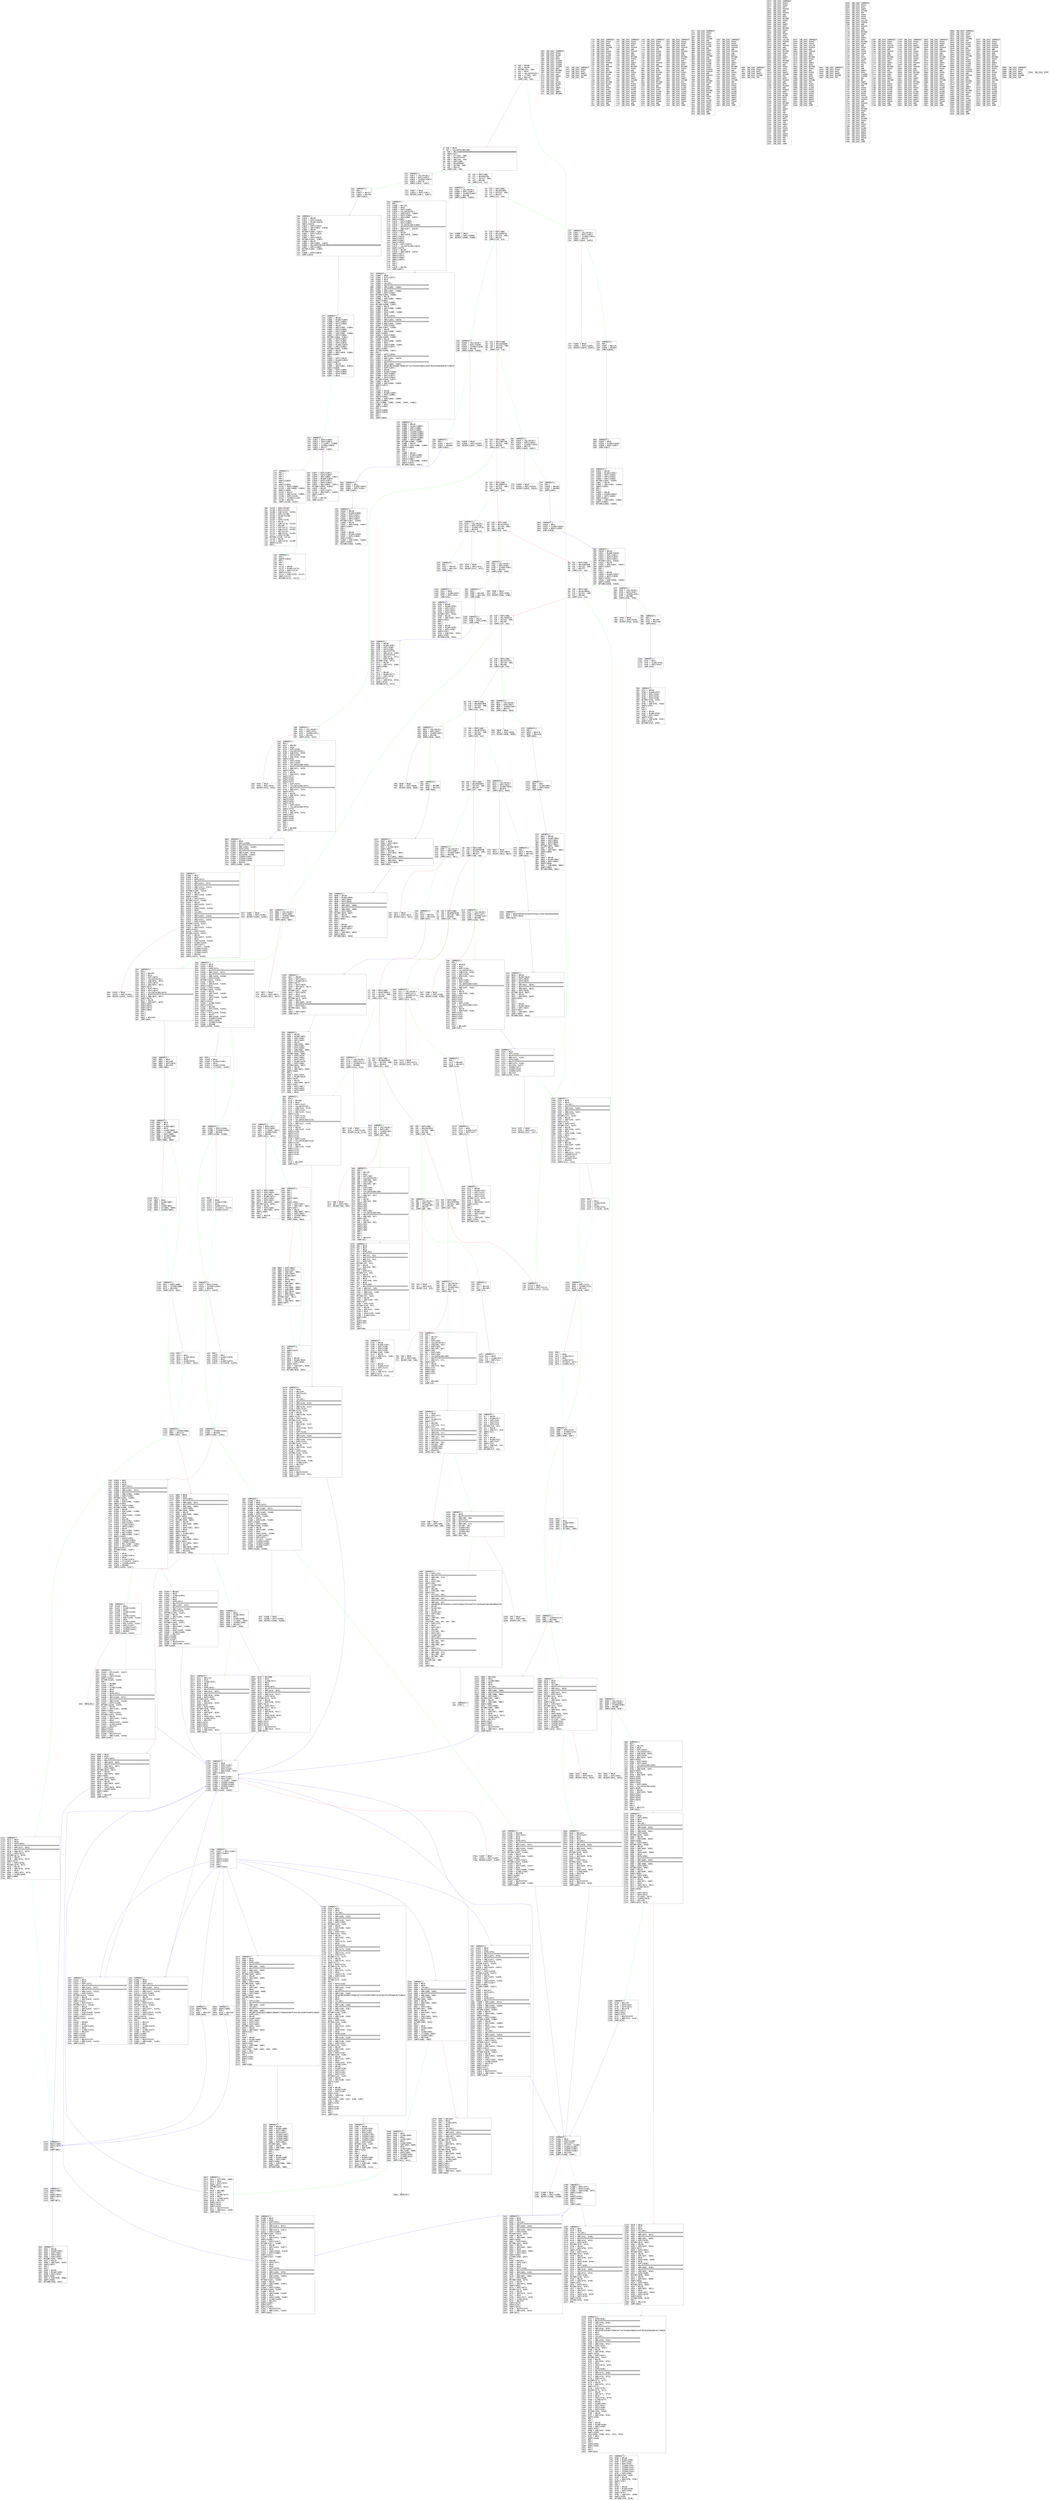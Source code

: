 digraph "graph.cfg.gv" {
	subgraph global {
		node [fontname=Courier fontsize=30.0 rank=same shape=box]
		block_0 [label="0: %00 = #0x80\l2: %01 = #0x40\l4: MSTORE(%01, %00)\l5: %02 = #0x4\l7: %03 = CALLDATASIZE()\l8: %04 = LT(%03, %02)\l9: %05 = #0x11D\lc: JUMPI(%05, %04)\l"]
		block_d [label="d: %06 = #0x0\lf: %07 = CALLDATALOAD(%06)\l10: %08 = #0x100000000000000000000000000000000000000000000000000000000\l2e: SWAP1(%07)\l2f: %09 = DIV(%07, %08)\l30: %0A = #0xFFFFFFFF\l35: %0B = AND(%0A, %09)\l36: %0C = DUP1(%0B)\l37: %0D = #0x6FDDE03\l3c: %0E = EQ(%0D, %0B)\l3d: %0F = #0x122\l40: JUMPI(%0F, %0E)\l"]
		block_41 [label="41: %10 = DUP1(%0B)\l42: %11 = #0x95EA7B3\l47: %12 = EQ(%11, %0B)\l48: %13 = #0x1B2\l4b: JUMPI(%13, %12)\l"]
		block_4c [label="4c: %14 = DUP1(%0B)\l4d: %15 = #0xACD28EE\l52: %16 = EQ(%15, %0B)\l53: %17 = #0x217\l56: JUMPI(%17, %16)\l"]
		block_57 [label="57: %18 = DUP1(%0B)\l58: %19 = #0x15ED0793\l5d: %1A = EQ(%19, %0B)\l5e: %1B = #0x242\l61: JUMPI(%1B, %1A)\l"]
		block_62 [label="62: %1C = DUP1(%0B)\l63: %1D = #0x18160DDD\l68: %1E = EQ(%1D, %0B)\l69: %1F = #0x26D\l6c: JUMPI(%1F, %1E)\l"]
		block_6d [label="6d: %20 = DUP1(%0B)\l6e: %21 = #0x23B872DD\l73: %22 = EQ(%21, %0B)\l74: %23 = #0x298\l77: JUMPI(%23, %22)\l"]
		block_78 [label="78: %24 = DUP1(%0B)\l79: %25 = #0x2BB9FFEF\l7e: %26 = EQ(%25, %0B)\l7f: %27 = #0x31D\l82: JUMPI(%27, %26)\l"]
		block_83 [label="83: %28 = DUP1(%0B)\l84: %29 = #0x313CE567\l89: %2A = EQ(%29, %0B)\l8a: %2B = #0x348\l8d: JUMPI(%2B, %2A)\l"]
		block_8e [label="8e: %2C = DUP1(%0B)\l8f: %2D = #0x410B1DA8\l94: %2E = EQ(%2D, %0B)\l95: %2F = #0x37F\l98: JUMPI(%2F, %2E)\l"]
		block_99 [label="99: %30 = DUP1(%0B)\l9a: %31 = #0x66188463\l9f: %32 = EQ(%31, %0B)\la0: %33 = #0x3AA\la3: JUMPI(%33, %32)\l"]
		block_a4 [label="a4: %34 = DUP1(%0B)\la5: %35 = #0x70A08231\laa: %36 = EQ(%35, %0B)\lab: %37 = #0x40F\lae: JUMPI(%37, %36)\l"]
		block_af [label="af: %38 = DUP1(%0B)\lb0: %39 = #0x791515CC\lb5: %3A = EQ(%39, %0B)\lb6: %3B = #0x466\lb9: JUMPI(%3B, %3A)\l"]
		block_ba [label="ba: %3C = DUP1(%0B)\lbb: %3D = #0x8DA5CB5B\lc0: %3E = EQ(%3D, %0B)\lc1: %3F = #0x491\lc4: JUMPI(%3F, %3E)\l"]
		block_c5 [label="c5: %40 = DUP1(%0B)\lc6: %41 = #0x8F7A7E52\lcb: %42 = EQ(%41, %0B)\lcc: %43 = #0x4E8\lcf: JUMPI(%43, %42)\l"]
		block_d0 [label="d0: %44 = DUP1(%0B)\ld1: %45 = #0x95D89B41\ld6: %46 = EQ(%45, %0B)\ld7: %47 = #0x53F\lda: JUMPI(%47, %46)\l"]
		block_db [label="db: %48 = DUP1(%0B)\ldc: %49 = #0xA9059CBB\le1: %4A = EQ(%49, %0B)\le2: %4B = #0x5CF\le5: JUMPI(%4B, %4A)\l"]
		block_e6 [label="e6: %4C = DUP1(%0B)\le7: %4D = #0xB3EE563B\lec: %4E = EQ(%4D, %0B)\led: %4F = #0x634\lf0: JUMPI(%4F, %4E)\l"]
		block_f1 [label="f1: %50 = DUP1(%0B)\lf2: %51 = #0xD73DD623\lf7: %52 = EQ(%51, %0B)\lf8: %53 = #0x65F\lfb: JUMPI(%53, %52)\l"]
		block_fc [label="fc: %54 = DUP1(%0B)\lfd: %55 = #0xDD62ED3E\l102: %56 = EQ(%55, %0B)\l103: %57 = #0x6C4\l106: JUMPI(%57, %56)\l"]
		block_107 [label="107: %58 = DUP1(%0B)\l108: %59 = #0xE402E623\l10d: %5A = EQ(%59, %0B)\l10e: %5B = #0x73B\l111: JUMPI(%5B, %5A)\l"]
		block_112 [label="112: %5C = DUP1(%0B)\l113: %5D = #0xF2FDE38B\l118: %5E = EQ(%5D, %0B)\l119: %5F = #0x766\l11c: JUMPI(%5F, %5E)\l"]
		block_11d [label="11d: JUMPDEST()\l11e: %1C22 = #0x0\l120: %1C23 = DUP1(%1C22)\l121: REVERT(%1C22, %1C22)\l"]
		block_122 [label="122: JUMPDEST()\l123: %1BC3 = CALLVALUE()\l124: %1BC4 = DUP1(%1BC3)\l125: %1BC5 = ISZERO(%1BC3)\l126: %1BC6 = #0x12E\l129: JUMPI(%1BC6, %1BC5)\l"]
		block_12a [label="12a: %1BC7 = #0x0\l12c: %1BC8 = DUP1(%1BC7)\l12d: REVERT(%1BC7, %1BC7)\l"]
		block_12e [label="12e: JUMPDEST()\l12f: POP()\l130: %1BC9 = #0x137\l133: %1BCA = #0x7A9\l136: JUMP(%1BCA)\l"]
		block_137 [label="137: JUMPDEST()\l138: %1BD9 = #0x40\l13a: %1BDA = MLOAD(%1BD9)\l13b: %1BDB = DUP1(%1BDA)\l13c: %1BDC = DUP1(%1BDA)\l13d: %1BDD = #0x20\l13f: %1BDE = ADD(%1BDD, %1BDA)\l140: %1BDF = DUP3(%1BDA)\l141: %1BE0 = DUP2(%1BDE)\l142: %1BE1 = SUB(%1BDE, %1BDA)\l143: %1BE2 = DUP3(%1BDA)\l144: MSTORE(%1BDA, %1BE1)\l145: %1BE3 = DUP4(%1BCD)\l146: %1BE4 = DUP2(%1BDE)\l147: %1BE5 = DUP2(%1BCD)\l148: %1BE6 = MLOAD(%1BCD)\l149: %1BE7 = DUP2(%1BDE)\l14a: MSTORE(%1BDE, %1BE6)\l14b: %1BE8 = #0x20\l14d: %1BE9 = ADD(%1BE8, %1BDE)\l14e: SWAP2(%1BDE)\l14f: POP()\l150: %1BEA = DUP1(%1BCD)\l151: %1BEB = MLOAD(%1BCD)\l152: SWAP1(%1BCD)\l153: %1BEC = #0x20\l155: %1BED = ADD(%1BEC, %1BCD)\l156: SWAP1(%1BEB)\l157: %1BEE = DUP1(%1BEB)\l158: %1BEF = DUP4(%1BE9)\l159: %1BF0 = DUP4(%1BED)\l15a: %1BF1 = #0x0\l"]
		block_15c [label="15c: JUMPDEST()\l15d: %1BF2 = DUP4(%1BEB)\l15e: %1BF3 = DUP2(%1BF1)\l15f: %1BF4 = LT(%1BF1, %1BEB)\l160: %1BF5 = ISZERO(%1BF4)\l161: %1BF6 = #0x177\l164: JUMPI(%1BF6, %1BF5)\l"]
		block_165 [label="165: %1BF7 = DUP1(%1BF1)\l166: %1BF8 = DUP3(%1BED)\l167: %1BF9 = ADD(%1BED, %1BF1)\l168: %1BFA = MLOAD(%1BF9)\l169: %1BFB = DUP2(%1BF1)\l16a: %1BFC = DUP5(%1BE9)\l16b: %1BFD = ADD(%1BE9, %1BF1)\l16c: MSTORE(%1BFD, %1BFA)\l16d: %1BFE = #0x20\l16f: %1BFF = DUP2(%1BF1)\l170: %1C00 = ADD(%1BF1, %1BFE)\l171: SWAP1(%1BF1)\l172: POP()\l173: %1C01 = #0x15C\l176: JUMP(%1C01)\l"]
		block_177 [label="177: JUMPDEST()\l178: POP()\l179: POP()\l17a: POP()\l17b: POP()\l17c: SWAP1(%1BED)\l17d: POP()\l17e: SWAP1(%1BE9)\l17f: %1C02 = DUP2(%1BEB)\l180: %1C03 = ADD(%1BEB, %1BE9)\l181: SWAP1(%1BEB)\l182: %1C04 = #0x1F\l184: %1C05 = AND(%1C04, %1BEB)\l185: %1C06 = DUP1(%1C05)\l186: %1C07 = ISZERO(%1C05)\l187: %1C08 = #0x1A4\l18a: JUMPI(%1C08, %1C07)\l"]
		block_18b [label="18b: %1C09 = DUP1(%1C05)\l18c: %1C0A = DUP3(%1C03)\l18d: %1C0B = SUB(%1C03, %1C05)\l18e: %1C0C = DUP1(%1C0B)\l18f: %1C0D = MLOAD(%1C0B)\l190: %1C0E = #0x1\l192: %1C0F = DUP4(%1C05)\l193: %1C10 = #0x20\l195: %1C11 = SUB(%1C10, %1C05)\l196: %1C12 = #0x100\l199: %1C13 = EXP(%1C12, %1C11)\l19a: %1C14 = SUB(%1C13, %1C0E)\l19b: %1C15 = NOT(%1C14)\l19c: %1C16 = AND(%1C15, %1C0D)\l19d: %1C17 = DUP2(%1C0B)\l19e: MSTORE(%1C0B, %1C16)\l19f: %1C18 = #0x20\l1a1: %1C19 = ADD(%1C18, %1C0B)\l1a2: SWAP2(%1C03)\l1a3: POP()\l"]
		block_1a4 [label="1a4: JUMPDEST()\l1a5: POP()\l1a6: SWAP3(%1BCD)\l1a7: POP()\l1a8: POP()\l1a9: POP()\l1aa: %1C1E = #0x40\l1ac: %1C1F = MLOAD(%1C1E)\l1ad: %1C20 = DUP1(%1C1F)\l1ae: SWAP2(%1C03)\l1af: %1C21 = SUB(%1C03, %1C1F)\l1b0: SWAP1(%1C1F)\l1b1: RETURN(%1C1F, %1C21)\l"]
		block_1b2 [label="1b2: JUMPDEST()\l1b3: %1B67 = CALLVALUE()\l1b4: %1B68 = DUP1(%1B67)\l1b5: %1B69 = ISZERO(%1B67)\l1b6: %1B6A = #0x1BE\l1b9: JUMPI(%1B6A, %1B69)\l"]
		block_1ba [label="1ba: %1B6B = #0x0\l1bc: %1B6C = DUP1(%1B6B)\l1bd: REVERT(%1B6B, %1B6B)\l"]
		block_1be [label="1be: JUMPDEST()\l1bf: POP()\l1c0: %1B6D = #0x1FD\l1c3: %1B6E = #0x4\l1c5: %1B6F = DUP1(%1B6E)\l1c6: %1B70 = CALLDATASIZE()\l1c7: %1B71 = SUB(%1B70, %1B6E)\l1c8: %1B72 = DUP2(%1B6E)\l1c9: %1B73 = ADD(%1B6E, %1B71)\l1ca: SWAP1(%1B6E)\l1cb: %1B74 = DUP1(%1B6E)\l1cc: %1B75 = DUP1(%1B6E)\l1cd: %1B76 = CALLDATALOAD(%1B6E)\l1ce: %1B77 = #0xFFFFFFFFFFFFFFFFFFFFFFFFFFFFFFFFFFFFFFFF\l1e3: %1B78 = AND(%1B77, %1B76)\l1e4: SWAP1(%1B6E)\l1e5: %1B79 = #0x20\l1e7: %1B7A = ADD(%1B79, %1B6E)\l1e8: SWAP1(%1B78)\l1e9: SWAP3(%1B73)\l1ea: SWAP2(%1B6E)\l1eb: SWAP1(%1B7A)\l1ec: %1B7B = DUP1(%1B7A)\l1ed: %1B7C = CALLDATALOAD(%1B7A)\l1ee: SWAP1(%1B7A)\l1ef: %1B7D = #0x20\l1f1: %1B7E = ADD(%1B7D, %1B7A)\l1f2: SWAP1(%1B7C)\l1f3: SWAP3(%1B73)\l1f4: SWAP2(%1B6E)\l1f5: SWAP1(%1B7E)\l1f6: POP()\l1f7: POP()\l1f8: POP()\l1f9: %1B7F = #0x7E2\l1fc: JUMP(%1B7F)\l"]
		block_1fd [label="1fd: JUMPDEST()\l1fe: %1BB4 = #0x40\l200: %1BB5 = MLOAD(%1BB4)\l201: %1BB6 = DUP1(%1BB5)\l202: %1BB7 = DUP3(%1BB3)\l203: %1BB8 = ISZERO(%1BB3)\l204: %1BB9 = ISZERO(%1BB8)\l205: %1BBA = ISZERO(%1BB9)\l206: %1BBB = ISZERO(%1BBA)\l207: %1BBC = DUP2(%1BB5)\l208: MSTORE(%1BB5, %1BBB)\l209: %1BBD = #0x20\l20b: %1BBE = ADD(%1BBD, %1BB5)\l20c: SWAP2(%1BB3)\l20d: POP()\l20e: POP()\l20f: %1BBF = #0x40\l211: %1BC0 = MLOAD(%1BBF)\l212: %1BC1 = DUP1(%1BC0)\l213: SWAP2(%1BBE)\l214: %1BC2 = SUB(%1BBE, %1BC0)\l215: SWAP1(%1BC0)\l216: RETURN(%1BC0, %1BC2)\l"]
		block_217 [label="217: JUMPDEST()\l218: %1B51 = CALLVALUE()\l219: %1B52 = DUP1(%1B51)\l21a: %1B53 = ISZERO(%1B51)\l21b: %1B54 = #0x223\l21e: JUMPI(%1B54, %1B53)\l"]
		block_21f [label="21f: %1B55 = #0x0\l221: %1B56 = DUP1(%1B55)\l222: REVERT(%1B55, %1B55)\l"]
		block_223 [label="223: JUMPDEST()\l224: POP()\l225: %1B57 = #0x22C\l228: %1B58 = #0x8D4\l22b: JUMP(%1B58)\l"]
		block_22c [label="22c: JUMPDEST()\l22d: %1B5C = #0x40\l22f: %1B5D = MLOAD(%1B5C)\l230: %1B5E = DUP1(%1B5D)\l231: %1B5F = DUP3(%1B5A)\l232: %1B60 = DUP2(%1B5D)\l233: MSTORE(%1B5D, %1B5A)\l234: %1B61 = #0x20\l236: %1B62 = ADD(%1B61, %1B5D)\l237: SWAP2(%1B5A)\l238: POP()\l239: POP()\l23a: %1B63 = #0x40\l23c: %1B64 = MLOAD(%1B63)\l23d: %1B65 = DUP1(%1B64)\l23e: SWAP2(%1B62)\l23f: %1B66 = SUB(%1B62, %1B64)\l240: SWAP1(%1B64)\l241: RETURN(%1B64, %1B66)\l"]
		block_242 [label="242: JUMPDEST()\l243: %1B3B = CALLVALUE()\l244: %1B3C = DUP1(%1B3B)\l245: %1B3D = ISZERO(%1B3B)\l246: %1B3E = #0x24E\l249: JUMPI(%1B3E, %1B3D)\l"]
		block_24a [label="24a: %1B3F = #0x0\l24c: %1B40 = DUP1(%1B3F)\l24d: REVERT(%1B3F, %1B3F)\l"]
		block_24e [label="24e: JUMPDEST()\l24f: POP()\l250: %1B41 = #0x257\l253: %1B42 = #0x8DA\l256: JUMP(%1B42)\l"]
		block_257 [label="257: JUMPDEST()\l258: %1B46 = #0x40\l25a: %1B47 = MLOAD(%1B46)\l25b: %1B48 = DUP1(%1B47)\l25c: %1B49 = DUP3(%1B44)\l25d: %1B4A = DUP2(%1B47)\l25e: MSTORE(%1B47, %1B44)\l25f: %1B4B = #0x20\l261: %1B4C = ADD(%1B4B, %1B47)\l262: SWAP2(%1B44)\l263: POP()\l264: POP()\l265: %1B4D = #0x40\l267: %1B4E = MLOAD(%1B4D)\l268: %1B4F = DUP1(%1B4E)\l269: SWAP2(%1B4C)\l26a: %1B50 = SUB(%1B4C, %1B4E)\l26b: SWAP1(%1B4E)\l26c: RETURN(%1B4E, %1B50)\l"]
		block_26d [label="26d: JUMPDEST()\l26e: %1B25 = CALLVALUE()\l26f: %1B26 = DUP1(%1B25)\l270: %1B27 = ISZERO(%1B25)\l271: %1B28 = #0x279\l274: JUMPI(%1B28, %1B27)\l"]
		block_275 [label="275: %1B29 = #0x0\l277: %1B2A = DUP1(%1B29)\l278: REVERT(%1B29, %1B29)\l"]
		block_279 [label="279: JUMPDEST()\l27a: POP()\l27b: %1B2B = #0x282\l27e: %1B2C = #0x8E0\l281: JUMP(%1B2C)\l"]
		block_282 [label="282: JUMPDEST()\l283: %1B30 = #0x40\l285: %1B31 = MLOAD(%1B30)\l286: %1B32 = DUP1(%1B31)\l287: %1B33 = DUP3(%1B2E)\l288: %1B34 = DUP2(%1B31)\l289: MSTORE(%1B31, %1B2E)\l28a: %1B35 = #0x20\l28c: %1B36 = ADD(%1B35, %1B31)\l28d: SWAP2(%1B2E)\l28e: POP()\l28f: POP()\l290: %1B37 = #0x40\l292: %1B38 = MLOAD(%1B37)\l293: %1B39 = DUP1(%1B38)\l294: SWAP2(%1B36)\l295: %1B3A = SUB(%1B36, %1B38)\l296: SWAP1(%1B38)\l297: RETURN(%1B38, %1B3A)\l"]
		block_298 [label="298: JUMPDEST()\l299: %FE1 = CALLVALUE()\l29a: %FE2 = DUP1(%FE1)\l29b: %FE3 = ISZERO(%FE1)\l29c: %FE4 = #0x2A4\l29f: JUMPI(%FE4, %FE3)\l"]
		block_2a0 [label="2a0: %FE5 = #0x0\l2a2: %FE6 = DUP1(%FE5)\l2a3: REVERT(%FE5, %FE5)\l"]
		block_2a4 [label="2a4: JUMPDEST()\l2a5: POP()\l2a6: %FE7 = #0x303\l2a9: %FE8 = #0x4\l2ab: %FE9 = DUP1(%FE8)\l2ac: %FEA = CALLDATASIZE()\l2ad: %FEB = SUB(%FEA, %FE8)\l2ae: %FEC = DUP2(%FE8)\l2af: %FED = ADD(%FE8, %FEB)\l2b0: SWAP1(%FE8)\l2b1: %FEE = DUP1(%FE8)\l2b2: %FEF = DUP1(%FE8)\l2b3: %FF0 = CALLDATALOAD(%FE8)\l2b4: %FF1 = #0xFFFFFFFFFFFFFFFFFFFFFFFFFFFFFFFFFFFFFFFF\l2c9: %FF2 = AND(%FF1, %FF0)\l2ca: SWAP1(%FE8)\l2cb: %FF3 = #0x20\l2cd: %FF4 = ADD(%FF3, %FE8)\l2ce: SWAP1(%FF2)\l2cf: SWAP3(%FED)\l2d0: SWAP2(%FE8)\l2d1: SWAP1(%FF4)\l2d2: %FF5 = DUP1(%FF4)\l2d3: %FF6 = CALLDATALOAD(%FF4)\l2d4: %FF7 = #0xFFFFFFFFFFFFFFFFFFFFFFFFFFFFFFFFFFFFFFFF\l2e9: %FF8 = AND(%FF7, %FF6)\l2ea: SWAP1(%FF4)\l2eb: %FF9 = #0x20\l2ed: %FFA = ADD(%FF9, %FF4)\l2ee: SWAP1(%FF8)\l2ef: SWAP3(%FED)\l2f0: SWAP2(%FE8)\l2f1: SWAP1(%FFA)\l2f2: %FFB = DUP1(%FFA)\l2f3: %FFC = CALLDATALOAD(%FFA)\l2f4: SWAP1(%FFA)\l2f5: %FFD = #0x20\l2f7: %FFE = ADD(%FFD, %FFA)\l2f8: SWAP1(%FFC)\l2f9: SWAP3(%FED)\l2fa: SWAP2(%FE8)\l2fb: SWAP1(%FFE)\l2fc: POP()\l2fd: POP()\l2fe: POP()\l2ff: %FFF = #0x8E6\l302: JUMP(%FFF)\l"]
		block_303 [label="303: [NO_SSA] JUMPDEST\l304: [NO_SSA] PUSH1\l306: [NO_SSA] MLOAD\l307: [NO_SSA] DUP1\l308: [NO_SSA] DUP3\l309: [NO_SSA] ISZERO\l30a: [NO_SSA] ISZERO\l30b: [NO_SSA] ISZERO\l30c: [NO_SSA] ISZERO\l30d: [NO_SSA] DUP2\l30e: [NO_SSA] MSTORE\l30f: [NO_SSA] PUSH1\l311: [NO_SSA] ADD\l312: [NO_SSA] SWAP2\l313: [NO_SSA] POP\l314: [NO_SSA] POP\l315: [NO_SSA] PUSH1\l317: [NO_SSA] MLOAD\l318: [NO_SSA] DUP1\l319: [NO_SSA] SWAP2\l31a: [NO_SSA] SUB\l31b: [NO_SSA] SWAP1\l31c: [NO_SSA] RETURN\l"]
		block_31d [label="31d: JUMPDEST()\l31e: %FCB = CALLVALUE()\l31f: %FCC = DUP1(%FCB)\l320: %FCD = ISZERO(%FCB)\l321: %FCE = #0x329\l324: JUMPI(%FCE, %FCD)\l"]
		block_325 [label="325: %FCF = #0x0\l327: %FD0 = DUP1(%FCF)\l328: REVERT(%FCF, %FCF)\l"]
		block_329 [label="329: JUMPDEST()\l32a: POP()\l32b: %FD1 = #0x332\l32e: %FD2 = #0x1162\l331: JUMP(%FD2)\l"]
		block_332 [label="332: JUMPDEST()\l333: %FD6 = #0x40\l335: %FD7 = MLOAD(%FD6)\l336: %FD8 = DUP1(%FD7)\l337: %FD9 = DUP3(%FD4)\l338: %FDA = DUP2(%FD7)\l339: MSTORE(%FD7, %FD4)\l33a: %FDB = #0x20\l33c: %FDC = ADD(%FDB, %FD7)\l33d: SWAP2(%FD4)\l33e: POP()\l33f: POP()\l340: %FDD = #0x40\l342: %FDE = MLOAD(%FDD)\l343: %FDF = DUP1(%FDE)\l344: SWAP2(%FDC)\l345: %FE0 = SUB(%FDC, %FDE)\l346: SWAP1(%FDE)\l347: RETURN(%FDE, %FE0)\l"]
		block_348 [label="348: JUMPDEST()\l349: %FB2 = CALLVALUE()\l34a: %FB3 = DUP1(%FB2)\l34b: %FB4 = ISZERO(%FB2)\l34c: %FB5 = #0x354\l34f: JUMPI(%FB5, %FB4)\l"]
		block_350 [label="350: %FB6 = #0x0\l352: %FB7 = DUP1(%FB6)\l353: REVERT(%FB6, %FB6)\l"]
		block_354 [label="354: JUMPDEST()\l355: POP()\l356: %FB8 = #0x35D\l359: %FB9 = #0x1168\l35c: JUMP(%FB9)\l"]
		block_35d [label="35d: JUMPDEST()\l35e: %FBC = #0x40\l360: %FBD = MLOAD(%FBC)\l361: %FBE = DUP1(%FBD)\l362: %FBF = DUP3(%FBA)\l363: %FC0 = #0xFFFFFFFF\l368: %FC1 = AND(%FC0, %FBA)\l369: %FC2 = #0xFFFFFFFF\l36e: %FC3 = AND(%FC2, %FC1)\l36f: %FC4 = DUP2(%FBD)\l370: MSTORE(%FBD, %FC3)\l371: %FC5 = #0x20\l373: %FC6 = ADD(%FC5, %FBD)\l374: SWAP2(%FBA)\l375: POP()\l376: POP()\l377: %FC7 = #0x40\l379: %FC8 = MLOAD(%FC7)\l37a: %FC9 = DUP1(%FC8)\l37b: SWAP2(%FC6)\l37c: %FCA = SUB(%FC6, %FC8)\l37d: SWAP1(%FC8)\l37e: RETURN(%FC8, %FCA)\l"]
		block_37f [label="37f: JUMPDEST()\l380: %F9C = CALLVALUE()\l381: %F9D = DUP1(%F9C)\l382: %F9E = ISZERO(%F9C)\l383: %F9F = #0x38B\l386: JUMPI(%F9F, %F9E)\l"]
		block_387 [label="387: %FA0 = #0x0\l389: %FA1 = DUP1(%FA0)\l38a: REVERT(%FA0, %FA0)\l"]
		block_38b [label="38b: JUMPDEST()\l38c: POP()\l38d: %FA2 = #0x394\l390: %FA3 = #0x116D\l393: JUMP(%FA3)\l"]
		block_394 [label="394: JUMPDEST()\l395: %FA7 = #0x40\l397: %FA8 = MLOAD(%FA7)\l398: %FA9 = DUP1(%FA8)\l399: %FAA = DUP3(%FA5)\l39a: %FAB = DUP2(%FA8)\l39b: MSTORE(%FA8, %FA5)\l39c: %FAC = #0x20\l39e: %FAD = ADD(%FAC, %FA8)\l39f: SWAP2(%FA5)\l3a0: POP()\l3a1: POP()\l3a2: %FAE = #0x40\l3a4: %FAF = MLOAD(%FAE)\l3a5: %FB0 = DUP1(%FAF)\l3a6: SWAP2(%FAD)\l3a7: %FB1 = SUB(%FAD, %FAF)\l3a8: SWAP1(%FAF)\l3a9: RETURN(%FAF, %FB1)\l"]
		block_3aa [label="3aa: JUMPDEST()\l3ab: %E8D = CALLVALUE()\l3ac: %E8E = DUP1(%E8D)\l3ad: %E8F = ISZERO(%E8D)\l3ae: %E90 = #0x3B6\l3b1: JUMPI(%E90, %E8F)\l"]
		block_3b2 [label="3b2: %E91 = #0x0\l3b4: %E92 = DUP1(%E91)\l3b5: REVERT(%E91, %E91)\l"]
		block_3b6 [label="3b6: JUMPDEST()\l3b7: POP()\l3b8: %E93 = #0x3F5\l3bb: %E94 = #0x4\l3bd: %E95 = DUP1(%E94)\l3be: %E96 = CALLDATASIZE()\l3bf: %E97 = SUB(%E96, %E94)\l3c0: %E98 = DUP2(%E94)\l3c1: %E99 = ADD(%E94, %E97)\l3c2: SWAP1(%E94)\l3c3: %E9A = DUP1(%E94)\l3c4: %E9B = DUP1(%E94)\l3c5: %E9C = CALLDATALOAD(%E94)\l3c6: %E9D = #0xFFFFFFFFFFFFFFFFFFFFFFFFFFFFFFFFFFFFFFFF\l3db: %E9E = AND(%E9D, %E9C)\l3dc: SWAP1(%E94)\l3dd: %E9F = #0x20\l3df: %EA0 = ADD(%E9F, %E94)\l3e0: SWAP1(%E9E)\l3e1: SWAP3(%E99)\l3e2: SWAP2(%E94)\l3e3: SWAP1(%EA0)\l3e4: %EA1 = DUP1(%EA0)\l3e5: %EA2 = CALLDATALOAD(%EA0)\l3e6: SWAP1(%EA0)\l3e7: %EA3 = #0x20\l3e9: %EA4 = ADD(%EA3, %EA0)\l3ea: SWAP1(%EA2)\l3eb: SWAP3(%E99)\l3ec: SWAP2(%E94)\l3ed: SWAP1(%EA4)\l3ee: POP()\l3ef: POP()\l3f0: POP()\l3f1: %EA5 = #0x1173\l3f4: JUMP(%EA5)\l"]
		block_3f5 [label="3f5: JUMPDEST()\l3f6: %F8D = #0x40\l3f8: %F8E = MLOAD(%F8D)\l3f9: %F8F = DUP1(%F8E)\l3fa: %F90 = DUP3(%F8C)\l3fb: %F91 = ISZERO(%F8C)\l3fc: %F92 = ISZERO(%F91)\l3fd: %F93 = ISZERO(%F92)\l3fe: %F94 = ISZERO(%F93)\l3ff: %F95 = DUP2(%F8E)\l400: MSTORE(%F8E, %F94)\l401: %F96 = #0x20\l403: %F97 = ADD(%F96, %F8E)\l404: SWAP2(%F8C)\l405: POP()\l406: POP()\l407: %F98 = #0x40\l409: %F99 = MLOAD(%F98)\l40a: %F9A = DUP1(%F99)\l40b: SWAP2(%F97)\l40c: %F9B = SUB(%F97, %F99)\l40d: SWAP1(%F99)\l40e: RETURN(%F99, %F9B)\l"]
		block_40f [label="40f: JUMPDEST()\l410: %B6D = CALLVALUE()\l411: %B6E = DUP1(%B6D)\l412: %B6F = ISZERO(%B6D)\l413: %B70 = #0x41B\l416: JUMPI(%B70, %B6F)\l"]
		block_417 [label="417: %B71 = #0x0\l419: %B72 = DUP1(%B71)\l41a: REVERT(%B71, %B71)\l"]
		block_41b [label="41b: JUMPDEST()\l41c: POP()\l41d: %B73 = #0x450\l420: %B74 = #0x4\l422: %B75 = DUP1(%B74)\l423: %B76 = CALLDATASIZE()\l424: %B77 = SUB(%B76, %B74)\l425: %B78 = DUP2(%B74)\l426: %B79 = ADD(%B74, %B77)\l427: SWAP1(%B74)\l428: %B7A = DUP1(%B74)\l429: %B7B = DUP1(%B74)\l42a: %B7C = CALLDATALOAD(%B74)\l42b: %B7D = #0xFFFFFFFFFFFFFFFFFFFFFFFFFFFFFFFFFFFFFFFF\l440: %B7E = AND(%B7D, %B7C)\l441: SWAP1(%B74)\l442: %B7F = #0x20\l444: %B80 = ADD(%B7F, %B74)\l445: SWAP1(%B7E)\l446: SWAP3(%B79)\l447: SWAP2(%B74)\l448: SWAP1(%B80)\l449: POP()\l44a: POP()\l44b: POP()\l44c: %B81 = #0x1404\l44f: JUMP(%B81)\l"]
		block_450 [label="450: JUMPDEST()\l451: %E82 = #0x40\l453: %E83 = MLOAD(%E82)\l454: %E84 = DUP1(%E83)\l455: %E85 = DUP3(%E81)\l456: %E86 = DUP2(%E83)\l457: MSTORE(%E83, %E81)\l458: %E87 = #0x20\l45a: %E88 = ADD(%E87, %E83)\l45b: SWAP2(%E81)\l45c: POP()\l45d: POP()\l45e: %E89 = #0x40\l460: %E8A = MLOAD(%E89)\l461: %E8B = DUP1(%E8A)\l462: SWAP2(%E88)\l463: %E8C = SUB(%E88, %E8A)\l464: SWAP1(%E8A)\l465: RETURN(%E8A, %E8C)\l"]
		block_466 [label="466: JUMPDEST()\l467: %B57 = CALLVALUE()\l468: %B58 = DUP1(%B57)\l469: %B59 = ISZERO(%B57)\l46a: %B5A = #0x472\l46d: JUMPI(%B5A, %B59)\l"]
		block_46e [label="46e: %B5B = #0x0\l470: %B5C = DUP1(%B5B)\l471: REVERT(%B5B, %B5B)\l"]
		block_472 [label="472: JUMPDEST()\l473: POP()\l474: %B5D = #0x47B\l477: %B5E = #0x1416\l47a: JUMP(%B5E)\l"]
		block_47b [label="47b: JUMPDEST()\l47c: %B62 = #0x40\l47e: %B63 = MLOAD(%B62)\l47f: %B64 = DUP1(%B63)\l480: %B65 = DUP3(%B60)\l481: %B66 = DUP2(%B63)\l482: MSTORE(%B63, %B60)\l483: %B67 = #0x20\l485: %B68 = ADD(%B67, %B63)\l486: SWAP2(%B60)\l487: POP()\l488: POP()\l489: %B69 = #0x40\l48b: %B6A = MLOAD(%B69)\l48c: %B6B = DUP1(%B6A)\l48d: SWAP2(%B68)\l48e: %B6C = SUB(%B68, %B6A)\l48f: SWAP1(%B6A)\l490: RETURN(%B6A, %B6C)\l"]
		block_491 [label="491: JUMPDEST()\l492: %B37 = CALLVALUE()\l493: %B38 = DUP1(%B37)\l494: %B39 = ISZERO(%B37)\l495: %B3A = #0x49D\l498: JUMPI(%B3A, %B39)\l"]
		block_499 [label="499: %B3B = #0x0\l49b: %B3C = DUP1(%B3B)\l49c: REVERT(%B3B, %B3B)\l"]
		block_49d [label="49d: JUMPDEST()\l49e: POP()\l49f: %B3D = #0x4A6\l4a2: %B3E = #0x141C\l4a5: JUMP(%B3E)\l"]
		block_4a6 [label="4a6: JUMPDEST()\l4a7: %B48 = #0x40\l4a9: %B49 = MLOAD(%B48)\l4aa: %B4A = DUP1(%B49)\l4ab: %B4B = DUP3(%B46)\l4ac: %B4C = #0xFFFFFFFFFFFFFFFFFFFFFFFFFFFFFFFFFFFFFFFF\l4c1: %B4D = AND(%B4C, %B46)\l4c2: %B4E = #0xFFFFFFFFFFFFFFFFFFFFFFFFFFFFFFFFFFFFFFFF\l4d7: %B4F = AND(%B4E, %B4D)\l4d8: %B50 = DUP2(%B49)\l4d9: MSTORE(%B49, %B4F)\l4da: %B51 = #0x20\l4dc: %B52 = ADD(%B51, %B49)\l4dd: SWAP2(%B46)\l4de: POP()\l4df: POP()\l4e0: %B53 = #0x40\l4e2: %B54 = MLOAD(%B53)\l4e3: %B55 = DUP1(%B54)\l4e4: SWAP2(%B52)\l4e5: %B56 = SUB(%B52, %B54)\l4e6: SWAP1(%B54)\l4e7: RETURN(%B54, %B56)\l"]
		block_4e8 [label="4e8: JUMPDEST()\l4e9: %B1E = CALLVALUE()\l4ea: %B1F = DUP1(%B1E)\l4eb: %B20 = ISZERO(%B1E)\l4ec: %B21 = #0x4F4\l4ef: JUMPI(%B21, %B20)\l"]
		block_4f0 [label="4f0: %B22 = #0x0\l4f2: %B23 = DUP1(%B22)\l4f3: REVERT(%B22, %B22)\l"]
		block_4f4 [label="4f4: JUMPDEST()\l4f5: POP()\l4f6: %B24 = #0x4FD\l4f9: %B25 = #0x1441\l4fc: JUMP(%B25)\l"]
		block_4fd [label="4fd: JUMPDEST()\l4fe: %B28 = #0x40\l500: %B29 = MLOAD(%B28)\l501: %B2A = DUP1(%B29)\l502: %B2B = DUP3(%B26)\l503: %B2C = #0xFFFFFFFFFFFFFFFFFFFFFFFFFFFFFFFFFFFFFFFF\l518: %B2D = AND(%B2C, %B26)\l519: %B2E = #0xFFFFFFFFFFFFFFFFFFFFFFFFFFFFFFFFFFFFFFFF\l52e: %B2F = AND(%B2E, %B2D)\l52f: %B30 = DUP2(%B29)\l530: MSTORE(%B29, %B2F)\l531: %B31 = #0x20\l533: %B32 = ADD(%B31, %B29)\l534: SWAP2(%B26)\l535: POP()\l536: POP()\l537: %B33 = #0x40\l539: %B34 = MLOAD(%B33)\l53a: %B35 = DUP1(%B34)\l53b: SWAP2(%B32)\l53c: %B36 = SUB(%B32, %B34)\l53d: SWAP1(%B34)\l53e: RETURN(%B34, %B36)\l"]
		block_53f [label="53f: JUMPDEST()\l540: %ABF = CALLVALUE()\l541: %AC0 = DUP1(%ABF)\l542: %AC1 = ISZERO(%ABF)\l543: %AC2 = #0x54B\l546: JUMPI(%AC2, %AC1)\l"]
		block_547 [label="547: %AC3 = #0x0\l549: %AC4 = DUP1(%AC3)\l54a: REVERT(%AC3, %AC3)\l"]
		block_54b [label="54b: JUMPDEST()\l54c: POP()\l54d: %AC5 = #0x554\l550: %AC6 = #0x1459\l553: JUMP(%AC6)\l"]
		block_554 [label="554: JUMPDEST()\l555: %AD5 = #0x40\l557: %AD6 = MLOAD(%AD5)\l558: %AD7 = DUP1(%AD6)\l559: %AD8 = DUP1(%AD6)\l55a: %AD9 = #0x20\l55c: %ADA = ADD(%AD9, %AD6)\l55d: %ADB = DUP3(%AD6)\l55e: %ADC = DUP2(%ADA)\l55f: %ADD = SUB(%ADA, %AD6)\l560: %ADE = DUP3(%AD6)\l561: MSTORE(%AD6, %ADD)\l562: %ADF = DUP4(%AC9)\l563: %AE0 = DUP2(%ADA)\l564: %AE1 = DUP2(%AC9)\l565: %AE2 = MLOAD(%AC9)\l566: %AE3 = DUP2(%ADA)\l567: MSTORE(%ADA, %AE2)\l568: %AE4 = #0x20\l56a: %AE5 = ADD(%AE4, %ADA)\l56b: SWAP2(%ADA)\l56c: POP()\l56d: %AE6 = DUP1(%AC9)\l56e: %AE7 = MLOAD(%AC9)\l56f: SWAP1(%AC9)\l570: %AE8 = #0x20\l572: %AE9 = ADD(%AE8, %AC9)\l573: SWAP1(%AE7)\l574: %AEA = DUP1(%AE7)\l575: %AEB = DUP4(%AE5)\l576: %AEC = DUP4(%AE9)\l577: %AED = #0x0\l"]
		block_579 [label="579: JUMPDEST()\l57a: %AEE = DUP4(%AE7)\l57b: %AEF = DUP2(%AED)\l57c: %AF0 = LT(%AED, %AE7)\l57d: %AF1 = ISZERO(%AF0)\l57e: %AF2 = #0x594\l581: JUMPI(%AF2, %AF1)\l"]
		block_582 [label="582: %AF3 = DUP1(%AED)\l583: %AF4 = DUP3(%AE9)\l584: %AF5 = ADD(%AE9, %AED)\l585: %AF6 = MLOAD(%AF5)\l586: %AF7 = DUP2(%AED)\l587: %AF8 = DUP5(%AE5)\l588: %AF9 = ADD(%AE5, %AED)\l589: MSTORE(%AF9, %AF6)\l58a: %AFA = #0x20\l58c: %AFB = DUP2(%AED)\l58d: %AFC = ADD(%AED, %AFA)\l58e: SWAP1(%AED)\l58f: POP()\l590: %AFD = #0x579\l593: JUMP(%AFD)\l"]
		block_594 [label="594: JUMPDEST()\l595: POP()\l596: POP()\l597: POP()\l598: POP()\l599: SWAP1(%AE9)\l59a: POP()\l59b: SWAP1(%AE5)\l59c: %AFE = DUP2(%AE7)\l59d: %AFF = ADD(%AE7, %AE5)\l59e: SWAP1(%AE7)\l59f: %B00 = #0x1F\l5a1: %B01 = AND(%B00, %AE7)\l5a2: %B02 = DUP1(%B01)\l5a3: %B03 = ISZERO(%B01)\l5a4: %B04 = #0x5C1\l5a7: JUMPI(%B04, %B03)\l"]
		block_5a8 [label="5a8: %B05 = DUP1(%B01)\l5a9: %B06 = DUP3(%AFF)\l5aa: %B07 = SUB(%AFF, %B01)\l5ab: %B08 = DUP1(%B07)\l5ac: %B09 = MLOAD(%B07)\l5ad: %B0A = #0x1\l5af: %B0B = DUP4(%B01)\l5b0: %B0C = #0x20\l5b2: %B0D = SUB(%B0C, %B01)\l5b3: %B0E = #0x100\l5b6: %B0F = EXP(%B0E, %B0D)\l5b7: %B10 = SUB(%B0F, %B0A)\l5b8: %B11 = NOT(%B10)\l5b9: %B12 = AND(%B11, %B09)\l5ba: %B13 = DUP2(%B07)\l5bb: MSTORE(%B07, %B12)\l5bc: %B14 = #0x20\l5be: %B15 = ADD(%B14, %B07)\l5bf: SWAP2(%AFF)\l5c0: POP()\l"]
		block_5c1 [label="5c1: JUMPDEST()\l5c2: POP()\l5c3: SWAP3(%AC9)\l5c4: POP()\l5c5: POP()\l5c6: POP()\l5c7: %B1A = #0x40\l5c9: %B1B = MLOAD(%B1A)\l5ca: %B1C = DUP1(%B1B)\l5cb: SWAP2(%AFF)\l5cc: %B1D = SUB(%AFF, %B1B)\l5cd: SWAP1(%B1B)\l5ce: RETURN(%B1B, %B1D)\l"]
		block_5cf [label="5cf: JUMPDEST()\l5d0: %1D7 = CALLVALUE()\l5d1: %1D8 = DUP1(%1D7)\l5d2: %1D9 = ISZERO(%1D7)\l5d3: %1DA = #0x5DB\l5d6: JUMPI(%1DA, %1D9)\l"]
		block_5d7 [label="5d7: %1DB = #0x0\l5d9: %1DC = DUP1(%1DB)\l5da: REVERT(%1DB, %1DB)\l"]
		block_5db [label="5db: JUMPDEST()\l5dc: POP()\l5dd: %1DD = #0x61A\l5e0: %1DE = #0x4\l5e2: %1DF = DUP1(%1DE)\l5e3: %1E0 = CALLDATASIZE()\l5e4: %1E1 = SUB(%1E0, %1DE)\l5e5: %1E2 = DUP2(%1DE)\l5e6: %1E3 = ADD(%1DE, %1E1)\l5e7: SWAP1(%1DE)\l5e8: %1E4 = DUP1(%1DE)\l5e9: %1E5 = DUP1(%1DE)\l5ea: %1E6 = CALLDATALOAD(%1DE)\l5eb: %1E7 = #0xFFFFFFFFFFFFFFFFFFFFFFFFFFFFFFFFFFFFFFFF\l600: %1E8 = AND(%1E7, %1E6)\l601: SWAP1(%1DE)\l602: %1E9 = #0x20\l604: %1EA = ADD(%1E9, %1DE)\l605: SWAP1(%1E8)\l606: SWAP3(%1E3)\l607: SWAP2(%1DE)\l608: SWAP1(%1EA)\l609: %1EB = DUP1(%1EA)\l60a: %1EC = CALLDATALOAD(%1EA)\l60b: SWAP1(%1EA)\l60c: %1ED = #0x20\l60e: %1EE = ADD(%1ED, %1EA)\l60f: SWAP1(%1EC)\l610: SWAP3(%1E3)\l611: SWAP2(%1DE)\l612: SWAP1(%1EE)\l613: POP()\l614: POP()\l615: POP()\l616: %1EF = #0x1492\l619: JUMP(%1EF)\l"]
		block_61a [label="61a: JUMPDEST()\l61b: %AB0 = #0x40\l61d: %AB1 = MLOAD(%AB0)\l61e: %AB2 = DUP1(%AB1)\l61f: %AB3 = DUP3(%AAF)\l620: %AB4 = ISZERO(%AAF)\l621: %AB5 = ISZERO(%AB4)\l622: %AB6 = ISZERO(%AB5)\l623: %AB7 = ISZERO(%AB6)\l624: %AB8 = DUP2(%AB1)\l625: MSTORE(%AB1, %AB7)\l626: %AB9 = #0x20\l628: %ABA = ADD(%AB9, %AB1)\l629: SWAP2(%AAF)\l62a: POP()\l62b: POP()\l62c: %ABB = #0x40\l62e: %ABC = MLOAD(%ABB)\l62f: %ABD = DUP1(%ABC)\l630: SWAP2(%ABA)\l631: %ABE = SUB(%ABA, %ABC)\l632: SWAP1(%ABC)\l633: RETURN(%ABC, %ABE)\l"]
		block_634 [label="634: JUMPDEST()\l635: %1C1 = CALLVALUE()\l636: %1C2 = DUP1(%1C1)\l637: %1C3 = ISZERO(%1C1)\l638: %1C4 = #0x640\l63b: JUMPI(%1C4, %1C3)\l"]
		block_63c [label="63c: %1C5 = #0x0\l63e: %1C6 = DUP1(%1C5)\l63f: REVERT(%1C5, %1C5)\l"]
		block_640 [label="640: JUMPDEST()\l641: POP()\l642: %1C7 = #0x649\l645: %1C8 = #0x1B73\l648: JUMP(%1C8)\l"]
		block_649 [label="649: JUMPDEST()\l64a: %1CC = #0x40\l64c: %1CD = MLOAD(%1CC)\l64d: %1CE = DUP1(%1CD)\l64e: %1CF = DUP3(%1CA)\l64f: %1D0 = DUP2(%1CD)\l650: MSTORE(%1CD, %1CA)\l651: %1D1 = #0x20\l653: %1D2 = ADD(%1D1, %1CD)\l654: SWAP2(%1CA)\l655: POP()\l656: POP()\l657: %1D3 = #0x40\l659: %1D4 = MLOAD(%1D3)\l65a: %1D5 = DUP1(%1D4)\l65b: SWAP2(%1D2)\l65c: %1D6 = SUB(%1D2, %1D4)\l65d: SWAP1(%1D4)\l65e: RETURN(%1D4, %1D6)\l"]
		block_65f [label="65f: JUMPDEST()\l660: %117 = CALLVALUE()\l661: %118 = DUP1(%117)\l662: %119 = ISZERO(%117)\l663: %11A = #0x66B\l666: JUMPI(%11A, %119)\l"]
		block_667 [label="667: %11B = #0x0\l669: %11C = DUP1(%11B)\l66a: REVERT(%11B, %11B)\l"]
		block_66b [label="66b: JUMPDEST()\l66c: POP()\l66d: %11D = #0x6AA\l670: %11E = #0x4\l672: %11F = DUP1(%11E)\l673: %120 = CALLDATASIZE()\l674: %121 = SUB(%120, %11E)\l675: %122 = DUP2(%11E)\l676: %123 = ADD(%11E, %121)\l677: SWAP1(%11E)\l678: %124 = DUP1(%11E)\l679: %125 = DUP1(%11E)\l67a: %126 = CALLDATALOAD(%11E)\l67b: %127 = #0xFFFFFFFFFFFFFFFFFFFFFFFFFFFFFFFFFFFFFFFF\l690: %128 = AND(%127, %126)\l691: SWAP1(%11E)\l692: %129 = #0x20\l694: %12A = ADD(%129, %11E)\l695: SWAP1(%128)\l696: SWAP3(%123)\l697: SWAP2(%11E)\l698: SWAP1(%12A)\l699: %12B = DUP1(%12A)\l69a: %12C = CALLDATALOAD(%12A)\l69b: SWAP1(%12A)\l69c: %12D = #0x20\l69e: %12E = ADD(%12D, %12A)\l69f: SWAP1(%12C)\l6a0: SWAP3(%123)\l6a1: SWAP2(%11E)\l6a2: SWAP1(%12E)\l6a3: POP()\l6a4: POP()\l6a5: POP()\l6a6: %12F = #0x1B79\l6a9: JUMP(%12F)\l"]
		block_6aa [label="6aa: JUMPDEST()\l6ab: %1B2 = #0x40\l6ad: %1B3 = MLOAD(%1B2)\l6ae: %1B4 = DUP1(%1B3)\l6af: %1B5 = DUP3(%1B1)\l6b0: %1B6 = ISZERO(%1B1)\l6b1: %1B7 = ISZERO(%1B6)\l6b2: %1B8 = ISZERO(%1B7)\l6b3: %1B9 = ISZERO(%1B8)\l6b4: %1BA = DUP2(%1B3)\l6b5: MSTORE(%1B3, %1B9)\l6b6: %1BB = #0x20\l6b8: %1BC = ADD(%1BB, %1B3)\l6b9: SWAP2(%1B1)\l6ba: POP()\l6bb: POP()\l6bc: %1BD = #0x40\l6be: %1BE = MLOAD(%1BD)\l6bf: %1BF = DUP1(%1BE)\l6c0: SWAP2(%1BC)\l6c1: %1C0 = SUB(%1BC, %1BE)\l6c2: SWAP1(%1BE)\l6c3: RETURN(%1BE, %1C0)\l"]
		block_6c4 [label="6c4: JUMPDEST()\l6c5: %D2 = CALLVALUE()\l6c6: %D3 = DUP1(%D2)\l6c7: %D4 = ISZERO(%D2)\l6c8: %D5 = #0x6D0\l6cb: JUMPI(%D5, %D4)\l"]
		block_6cc [label="6cc: %D6 = #0x0\l6ce: %D7 = DUP1(%D6)\l6cf: REVERT(%D6, %D6)\l"]
		block_6d0 [label="6d0: JUMPDEST()\l6d1: POP()\l6d2: %D8 = #0x725\l6d5: %D9 = #0x4\l6d7: %DA = DUP1(%D9)\l6d8: %DB = CALLDATASIZE()\l6d9: %DC = SUB(%DB, %D9)\l6da: %DD = DUP2(%D9)\l6db: %DE = ADD(%D9, %DC)\l6dc: SWAP1(%D9)\l6dd: %DF = DUP1(%D9)\l6de: %E0 = DUP1(%D9)\l6df: %E1 = CALLDATALOAD(%D9)\l6e0: %E2 = #0xFFFFFFFFFFFFFFFFFFFFFFFFFFFFFFFFFFFFFFFF\l6f5: %E3 = AND(%E2, %E1)\l6f6: SWAP1(%D9)\l6f7: %E4 = #0x20\l6f9: %E5 = ADD(%E4, %D9)\l6fa: SWAP1(%E3)\l6fb: SWAP3(%DE)\l6fc: SWAP2(%D9)\l6fd: SWAP1(%E5)\l6fe: %E6 = DUP1(%E5)\l6ff: %E7 = CALLDATALOAD(%E5)\l700: %E8 = #0xFFFFFFFFFFFFFFFFFFFFFFFFFFFFFFFFFFFFFFFF\l715: %E9 = AND(%E8, %E7)\l716: SWAP1(%E5)\l717: %EA = #0x20\l719: %EB = ADD(%EA, %E5)\l71a: SWAP1(%E9)\l71b: SWAP3(%DE)\l71c: SWAP2(%D9)\l71d: SWAP1(%EB)\l71e: POP()\l71f: POP()\l720: POP()\l721: %EC = #0x1D75\l724: JUMP(%EC)\l"]
		block_725 [label="725: JUMPDEST()\l726: %10C = #0x40\l728: %10D = MLOAD(%10C)\l729: %10E = DUP1(%10D)\l72a: %10F = DUP3(%10B)\l72b: %110 = DUP2(%10D)\l72c: MSTORE(%10D, %10B)\l72d: %111 = #0x20\l72f: %112 = ADD(%111, %10D)\l730: SWAP2(%10B)\l731: POP()\l732: POP()\l733: %113 = #0x40\l735: %114 = MLOAD(%113)\l736: %115 = DUP1(%114)\l737: SWAP2(%112)\l738: %116 = SUB(%112, %114)\l739: SWAP1(%114)\l73a: RETURN(%114, %116)\l"]
		block_73b [label="73b: JUMPDEST()\l73c: %BC = CALLVALUE()\l73d: %BD = DUP1(%BC)\l73e: %BE = ISZERO(%BC)\l73f: %BF = #0x747\l742: JUMPI(%BF, %BE)\l"]
		block_743 [label="743: %C0 = #0x0\l745: %C1 = DUP1(%C0)\l746: REVERT(%C0, %C0)\l"]
		block_747 [label="747: JUMPDEST()\l748: POP()\l749: %C2 = #0x750\l74c: %C3 = #0x1DFC\l74f: JUMP(%C3)\l"]
		block_750 [label="750: JUMPDEST()\l751: %C7 = #0x40\l753: %C8 = MLOAD(%C7)\l754: %C9 = DUP1(%C8)\l755: %CA = DUP3(%C5)\l756: %CB = DUP2(%C8)\l757: MSTORE(%C8, %C5)\l758: %CC = #0x20\l75a: %CD = ADD(%CC, %C8)\l75b: SWAP2(%C5)\l75c: POP()\l75d: POP()\l75e: %CE = #0x40\l760: %CF = MLOAD(%CE)\l761: %D0 = DUP1(%CF)\l762: SWAP2(%CD)\l763: %D1 = SUB(%CD, %CF)\l764: SWAP1(%CF)\l765: RETURN(%CF, %D1)\l"]
		block_766 [label="766: JUMPDEST()\l767: %62 = CALLVALUE()\l768: %63 = DUP1(%62)\l769: %64 = ISZERO(%62)\l76a: %65 = #0x772\l76d: JUMPI(%65, %64)\l"]
		block_76e [label="76e: %66 = #0x0\l770: %67 = DUP1(%66)\l771: REVERT(%66, %66)\l"]
		block_772 [label="772: JUMPDEST()\l773: POP()\l774: %68 = #0x7A7\l777: %69 = #0x4\l779: %6A = DUP1(%69)\l77a: %6B = CALLDATASIZE()\l77b: %6C = SUB(%6B, %69)\l77c: %6D = DUP2(%69)\l77d: %6E = ADD(%69, %6C)\l77e: SWAP1(%69)\l77f: %6F = DUP1(%69)\l780: %70 = DUP1(%69)\l781: %71 = CALLDATALOAD(%69)\l782: %72 = #0xFFFFFFFFFFFFFFFFFFFFFFFFFFFFFFFFFFFFFFFF\l797: %73 = AND(%72, %71)\l798: SWAP1(%69)\l799: %74 = #0x20\l79b: %75 = ADD(%74, %69)\l79c: SWAP1(%73)\l79d: SWAP3(%6E)\l79e: SWAP2(%69)\l79f: SWAP1(%75)\l7a0: POP()\l7a1: POP()\l7a2: POP()\l7a3: %76 = #0x1E02\l7a6: JUMP(%76)\l"]
		block_7a7 [label="7a7: JUMPDEST()\l7a8: STOP()\l"]
		block_7a9 [label="7a9: JUMPDEST()\l7aa: %1BCB = #0x40\l7ac: %1BCC = DUP1(%1BCB)\l7ad: %1BCD = MLOAD(%1BCB)\l7ae: SWAP1(%1BCB)\l7af: %1BCE = DUP2(%1BCD)\l7b0: %1BCF = ADD(%1BCD, %1BCB)\l7b1: %1BD0 = #0x40\l7b3: MSTORE(%1BD0, %1BCF)\l7b4: %1BD1 = DUP1(%1BCD)\l7b5: %1BD2 = #0x9\l7b7: %1BD3 = DUP2(%1BCD)\l7b8: MSTORE(%1BCD, %1BD2)\l7b9: %1BD4 = #0x20\l7bb: %1BD5 = ADD(%1BD4, %1BCD)\l7bc: %1BD6 = #0x446F6765546F6B656E0000000000000000000000000000000000000000000000\l7dd: %1BD7 = DUP2(%1BD5)\l7de: MSTORE(%1BD5, %1BD6)\l7df: POP()\l7e0: %1BD8 = DUP2(%1BC9)\l7e1: JUMP(%1BC9)\l"]
		block_7e2 [label="7e2: JUMPDEST()\l7e3: %1B80 = #0x0\l7e5: %1B81 = DUP2(%1B7C)\l7e6: %1B82 = #0xF\l7e8: %1B83 = #0x0\l7ea: %1B84 = CALLER()\l7eb: %1B85 = #0xFFFFFFFFFFFFFFFFFFFFFFFFFFFFFFFFFFFFFFFF\l800: %1B86 = AND(%1B85, %1B84)\l801: %1B87 = #0xFFFFFFFFFFFFFFFFFFFFFFFFFFFFFFFFFFFFFFFF\l816: %1B88 = AND(%1B87, %1B86)\l817: %1B89 = DUP2(%1B83)\l818: MSTORE(%1B83, %1B88)\l819: %1B8A = #0x20\l81b: %1B8B = ADD(%1B8A, %1B83)\l81c: SWAP1(%1B82)\l81d: %1B8C = DUP2(%1B8B)\l81e: MSTORE(%1B8B, %1B82)\l81f: %1B8D = #0x20\l821: %1B8E = ADD(%1B8D, %1B8B)\l822: %1B8F = #0x0\l824: %1B90 = SHA3(%1B8F, %1B8E)\l825: %1B91 = #0x0\l827: %1B92 = DUP6(%1B78)\l828: %1B93 = #0xFFFFFFFFFFFFFFFFFFFFFFFFFFFFFFFFFFFFFFFF\l83d: %1B94 = AND(%1B93, %1B78)\l83e: %1B95 = #0xFFFFFFFFFFFFFFFFFFFFFFFFFFFFFFFFFFFFFFFF\l853: %1B96 = AND(%1B95, %1B94)\l854: %1B97 = DUP2(%1B91)\l855: MSTORE(%1B91, %1B96)\l856: %1B98 = #0x20\l858: %1B99 = ADD(%1B98, %1B91)\l859: SWAP1(%1B90)\l85a: %1B9A = DUP2(%1B99)\l85b: MSTORE(%1B99, %1B90)\l85c: %1B9B = #0x20\l85e: %1B9C = ADD(%1B9B, %1B99)\l85f: %1B9D = #0x0\l861: %1B9E = SHA3(%1B9D, %1B9C)\l862: %1B9F = DUP2(%1B7C)\l863: SWAP1(%1B9E)\l864: SSTORE(%1B9E, %1B7C)\l865: POP()\l866: %1BA0 = DUP3(%1B78)\l867: %1BA1 = #0xFFFFFFFFFFFFFFFFFFFFFFFFFFFFFFFFFFFFFFFF\l87c: %1BA2 = AND(%1BA1, %1B78)\l87d: %1BA3 = CALLER()\l87e: %1BA4 = #0xFFFFFFFFFFFFFFFFFFFFFFFFFFFFFFFFFFFFFFFF\l893: %1BA5 = AND(%1BA4, %1BA3)\l894: %1BA6 = #0x8C5BE1E5EBEC7D5BD14F71427D1E84F3DD0314C0F7B2291E5B200AC8C7C3B925\l8b5: %1BA7 = DUP5(%1B7C)\l8b6: %1BA8 = #0x40\l8b8: %1BA9 = MLOAD(%1BA8)\l8b9: %1BAA = DUP1(%1BA9)\l8ba: %1BAB = DUP3(%1B7C)\l8bb: %1BAC = DUP2(%1BA9)\l8bc: MSTORE(%1BA9, %1B7C)\l8bd: %1BAD = #0x20\l8bf: %1BAE = ADD(%1BAD, %1BA9)\l8c0: SWAP2(%1B7C)\l8c1: POP()\l8c2: POP()\l8c3: %1BAF = #0x40\l8c5: %1BB0 = MLOAD(%1BAF)\l8c6: %1BB1 = DUP1(%1BB0)\l8c7: SWAP2(%1BAE)\l8c8: %1BB2 = SUB(%1BAE, %1BB0)\l8c9: SWAP1(%1BB0)\l8ca: LOG3(%1BB0, %1BB2, %1BA6, %1BA5, %1BA2)\l8cb: %1BB3 = #0x1\l8cd: SWAP1(%1B80)\l8ce: POP()\l8cf: SWAP3(%1B6D)\l8d0: SWAP2(%1B78)\l8d1: POP()\l8d2: POP()\l8d3: JUMP(%1B6D)\l"]
		block_8d4 [label="8d4: JUMPDEST()\l8d5: %1B59 = #0x6\l8d7: %1B5A = SLOAD(%1B59)\l8d8: %1B5B = DUP2(%1B57)\l8d9: JUMP(%1B57)\l"]
		block_8da [label="8da: JUMPDEST()\l8db: %1B43 = #0x2\l8dd: %1B44 = SLOAD(%1B43)\l8de: %1B45 = DUP2(%1B41)\l8df: JUMP(%1B41)\l"]
		block_8e0 [label="8e0: JUMPDEST()\l8e1: %1B2D = #0x1\l8e3: %1B2E = SLOAD(%1B2D)\l8e4: %1B2F = DUP2(%1B2B)\l8e5: JUMP(%1B2B)\l"]
		block_8e6 [label="8e6: JUMPDEST()\l8e7: %1000 = #0x0\l8e9: %1001 = DUP1(%1000)\l8ea: %1002 = #0xFFFFFFFFFFFFFFFFFFFFFFFFFFFFFFFFFFFFFFFF\l8ff: %1003 = AND(%1002, %1000)\l900: %1004 = DUP4(%FF8)\l901: %1005 = #0xFFFFFFFFFFFFFFFFFFFFFFFFFFFFFFFFFFFFFFFF\l916: %1006 = AND(%1005, %FF8)\l917: %1007 = EQ(%1006, %1003)\l918: %1008 = ISZERO(%1007)\l919: %1009 = ISZERO(%1008)\l91a: %100A = ISZERO(%1009)\l91b: %100B = #0x923\l91e: JUMPI(%100B, %100A)\l"]
		block_91f [label="91f: %100C = #0x0\l921: %100D = DUP1(%100C)\l922: REVERT(%100C, %100C)\l"]
		block_923 [label="923: JUMPDEST()\l924: %100E = #0xF\l926: %100F = #0x0\l928: %1010 = DUP6(%FF2)\l929: %1011 = #0xFFFFFFFFFFFFFFFFFFFFFFFFFFFFFFFFFFFFFFFF\l93e: %1012 = AND(%1011, %FF2)\l93f: %1013 = #0xFFFFFFFFFFFFFFFFFFFFFFFFFFFFFFFFFFFFFFFF\l954: %1014 = AND(%1013, %1012)\l955: %1015 = DUP2(%100F)\l956: MSTORE(%100F, %1014)\l957: %1016 = #0x20\l959: %1017 = ADD(%1016, %100F)\l95a: SWAP1(%100E)\l95b: %1018 = DUP2(%1017)\l95c: MSTORE(%1017, %100E)\l95d: %1019 = #0x20\l95f: %101A = ADD(%1019, %1017)\l960: %101B = #0x0\l962: %101C = SHA3(%101B, %101A)\l963: %101D = #0x0\l965: %101E = CALLER()\l966: %101F = #0xFFFFFFFFFFFFFFFFFFFFFFFFFFFFFFFFFFFFFFFF\l97b: %1020 = AND(%101F, %101E)\l97c: %1021 = #0xFFFFFFFFFFFFFFFFFFFFFFFFFFFFFFFFFFFFFFFF\l991: %1022 = AND(%1021, %1020)\l992: %1023 = DUP2(%101D)\l993: MSTORE(%101D, %1022)\l994: %1024 = #0x20\l996: %1025 = ADD(%1024, %101D)\l997: SWAP1(%101C)\l998: %1026 = DUP2(%1025)\l999: MSTORE(%1025, %101C)\l99a: %1027 = #0x20\l99c: %1028 = ADD(%1027, %1025)\l99d: %1029 = #0x0\l99f: %102A = SHA3(%1029, %1028)\l9a0: %102B = SLOAD(%102A)\l9a1: %102C = DUP3(%FFC)\l9a2: %102D = GT(%FFC, %102B)\l9a3: %102E = ISZERO(%102D)\l9a4: %102F = ISZERO(%102E)\l9a5: %1030 = ISZERO(%102F)\l9a6: %1031 = #0x9AE\l9a9: JUMPI(%1031, %1030)\l"]
		block_9aa [label="9aa: %1032 = #0x0\l9ac: %1033 = DUP1(%1032)\l9ad: REVERT(%1032, %1032)\l"]
		block_9ae [label="9ae: JUMPDEST()\l9af: %1034 = #0xD\l9b1: %1035 = #0x0\l9b3: %1036 = DUP6(%FF2)\l9b4: %1037 = #0xFFFFFFFFFFFFFFFFFFFFFFFFFFFFFFFFFFFFFFFF\l9c9: %1038 = AND(%1037, %FF2)\l9ca: %1039 = #0xFFFFFFFFFFFFFFFFFFFFFFFFFFFFFFFFFFFFFFFF\l9df: %103A = AND(%1039, %1038)\l9e0: %103B = DUP2(%1035)\l9e1: MSTORE(%1035, %103A)\l9e2: %103C = #0x20\l9e4: %103D = ADD(%103C, %1035)\l9e5: SWAP1(%1034)\l9e6: %103E = DUP2(%103D)\l9e7: MSTORE(%103D, %1034)\l9e8: %103F = #0x20\l9ea: %1040 = ADD(%103F, %103D)\l9eb: %1041 = #0x0\l9ed: %1042 = SHA3(%1041, %1040)\l9ee: %1043 = #0x0\l9f0: SWAP1(%1042)\l9f1: %1044 = SLOAD(%1042)\l9f2: SWAP1(%1043)\l9f3: %1045 = #0x100\l9f6: %1046 = EXP(%1045, %1043)\l9f7: SWAP1(%1044)\l9f8: %1047 = DIV(%1044, %1046)\l9f9: %1048 = #0xFF\l9fb: %1049 = AND(%1048, %1047)\l9fc: %104A = ISZERO(%1049)\l9fd: %104B = DUP1(%104A)\l9fe: %104C = ISZERO(%104A)\l9ff: %104D = #0xA0B\la02: JUMPI(%104D, %104C)\l"]
		block_a03 [label="a03: POP()\la04: %104E = #0x2\la06: %104F = SLOAD(%104E)\la07: %1050 = #0x4\la09: %1051 = SLOAD(%1050)\la0a: %1052 = LT(%1051, %104F)\l"]
		block_a0b [label="a0b: JUMPDEST()\la0c: %15BC = DUP1(%104A)\la0d: %15BD = ISZERO(%104A)\la0e: %15BE = #0xA1B\la11: JUMPI(%15BE, %15BD)\l"]
		block_a12 [label="a12: POP()\la13: %15BF = #0x6\la15: %15C0 = SLOAD(%15BF)\la16: %15C1 = #0x5\la18: %15C2 = SLOAD(%15C1)\la19: %15C3 = GT(%15C2, %15C0)\la1a: %15C4 = ISZERO(%15C3)\l"]
		block_a1b [label="a1b: JUMPDEST()\la1c: %1875 = DUP1(%104A)\la1d: %1876 = ISZERO(%104A)\la1e: %1877 = #0xA2A\la21: JUMPI(%1877, %1876)\l"]
		block_a22 [label="a22: POP()\la23: %1878 = #0xC\la25: %1879 = SLOAD(%1878)\la26: %187A = #0x6\la28: %187B = SLOAD(%187A)\la29: %187C = GT(%187B, %1879)\l"]
		block_a2a [label="a2a: JUMPDEST()\la2b: %19D1 = ISZERO(%104A)\la2c: %19D2 = #0xE6B\la2f: JUMPI(%19D2, %19D1)\l"]
		block_a30 [label="a30: %19D3 = #0x1\la32: %19D4 = #0xD\la34: %19D5 = #0x0\la36: %19D6 = DUP7(%FF2)\la37: %19D7 = #0xFFFFFFFFFFFFFFFFFFFFFFFFFFFFFFFFFFFFFFFF\la4c: %19D8 = AND(%19D7, %FF2)\la4d: %19D9 = #0xFFFFFFFFFFFFFFFFFFFFFFFFFFFFFFFFFFFFFFFF\la62: %19DA = AND(%19D9, %19D8)\la63: %19DB = DUP2(%19D5)\la64: MSTORE(%19D5, %19DA)\la65: %19DC = #0x20\la67: %19DD = ADD(%19DC, %19D5)\la68: SWAP1(%19D4)\la69: %19DE = DUP2(%19DD)\la6a: MSTORE(%19DD, %19D4)\la6b: %19DF = #0x20\la6d: %19E0 = ADD(%19DF, %19DD)\la6e: %19E1 = #0x0\la70: %19E2 = SHA3(%19E1, %19E0)\la71: %19E3 = #0x0\la73: %19E4 = #0x100\la76: %19E5 = EXP(%19E4, %19E3)\la77: %19E6 = DUP2(%19E2)\la78: %19E7 = SLOAD(%19E2)\la79: %19E8 = DUP2(%19E5)\la7a: %19E9 = #0xFF\la7c: %19EA = MUL(%19E9, %19E5)\la7d: %19EB = NOT(%19EA)\la7e: %19EC = AND(%19EB, %19E7)\la7f: SWAP1(%19E5)\la80: %19ED = DUP4(%19D3)\la81: %19EE = ISZERO(%19D3)\la82: %19EF = ISZERO(%19EE)\la83: %19F0 = MUL(%19EF, %19E5)\la84: %19F1 = OR(%19F0, %19EC)\la85: SWAP1(%19E2)\la86: SSTORE(%19E2, %19F1)\la87: POP()\la88: %19F2 = #0x8\la8a: %19F3 = SLOAD(%19F2)\la8b: %19F4 = #0x4\la8d: %19F5 = SLOAD(%19F4)\la8e: %19F6 = LT(%19F5, %19F3)\la8f: %19F7 = ISZERO(%19F6)\la90: %19F8 = #0xB48\la93: JUMPI(%19F8, %19F7)\l"]
		block_a94 [label="a94: %19F9 = #0xAE7\la97: %19FA = #0x9\la99: %19FB = SLOAD(%19FA)\la9a: %19FC = #0xE\la9c: %19FD = #0x0\la9e: %19FE = DUP8(%FF2)\la9f: %19FF = #0xFFFFFFFFFFFFFFFFFFFFFFFFFFFFFFFFFFFFFFFF\lab4: %1A00 = AND(%19FF, %FF2)\lab5: %1A01 = #0xFFFFFFFFFFFFFFFFFFFFFFFFFFFFFFFFFFFFFFFF\laca: %1A02 = AND(%1A01, %1A00)\lacb: %1A03 = DUP2(%19FD)\lacc: MSTORE(%19FD, %1A02)\lacd: %1A04 = #0x20\lacf: %1A05 = ADD(%1A04, %19FD)\lad0: SWAP1(%19FC)\lad1: %1A06 = DUP2(%1A05)\lad2: MSTORE(%1A05, %19FC)\lad3: %1A07 = #0x20\lad5: %1A08 = ADD(%1A07, %1A05)\lad6: %1A09 = #0x0\lad8: %1A0A = SHA3(%1A09, %1A08)\lad9: %1A0B = SLOAD(%1A0A)\lada: %1A0C = #0x1F57\ladd: SWAP1(%1A0B)\lade: SWAP2(%19FB)\ladf: SWAP1(%1A0C)\lae0: %1A0D = #0xFFFFFFFF\lae5: %1A0E = AND(%1A0D, %1A0C)\lae6: JUMP(%1A0E)\l"]
		block_ae7 [label="ae7: JUMPDEST()\lae8: %1A1E = #0xE\laea: %1A1F = #0x0\laec: %1A20 = DUP7(%FF2)\laed: %1A21 = #0xFFFFFFFFFFFFFFFFFFFFFFFFFFFFFFFFFFFFFFFF\lb02: %1A22 = AND(%1A21, %FF2)\lb03: %1A23 = #0xFFFFFFFFFFFFFFFFFFFFFFFFFFFFFFFFFFFFFFFF\lb18: %1A24 = AND(%1A23, %1A22)\lb19: %1A25 = DUP2(%1A1F)\lb1a: MSTORE(%1A1F, %1A24)\lb1b: %1A26 = #0x20\lb1d: %1A27 = ADD(%1A26, %1A1F)\lb1e: SWAP1(%1A1E)\lb1f: %1A28 = DUP2(%1A27)\lb20: MSTORE(%1A27, %1A1E)\lb21: %1A29 = #0x20\lb23: %1A2A = ADD(%1A29, %1A27)\lb24: %1A2B = #0x0\lb26: %1A2C = SHA3(%1A2B, %1A2A)\lb27: %1A2D = DUP2(%1A13)\lb28: SWAP1(%1A2C)\lb29: SSTORE(%1A2C, %1A13)\lb2a: POP()\lb2b: %1A2E = #0xB41\lb2e: %1A2F = #0x9\lb30: %1A30 = SLOAD(%1A2F)\lb31: %1A31 = #0x4\lb33: %1A32 = SLOAD(%1A31)\lb34: %1A33 = #0x1F57\lb37: SWAP1(%1A32)\lb38: SWAP2(%1A30)\lb39: SWAP1(%1A33)\lb3a: %1A34 = #0xFFFFFFFF\lb3f: %1A35 = AND(%1A34, %1A33)\lb40: JUMP(%1A35)\l"]
		block_b41 [label="b41: [NO_SSA] JUMPDEST\lb42: [NO_SSA] PUSH1\lb44: [NO_SSA] DUP2\lb45: [NO_SSA] SWAP1\lb46: [NO_SSA] SSTORE\lb47: [NO_SSA] POP\l"]
		block_b48 [label="b48: JUMPDEST()\lb49: %1A36 = #0x3\lb4b: %1A37 = SLOAD(%1A36)\lb4c: %1A38 = #0x4\lb4e: %1A39 = SLOAD(%1A38)\lb4f: %1A3A = #0x3\lb51: %1A3B = SLOAD(%1A3A)\lb52: %1A3C = SUB(%1A3B, %1A39)\lb53: %1A3D = #0x6\lb55: %1A3E = SLOAD(%1A3D)\lb56: %1A3F = MUL(%1A3E, %1A3C)\lb57: %1A40 = DUP2(%1A37)\lb58: %1A41 = ISZERO(%1A37)\lb59: %1A42 = ISZERO(%1A41)\lb5a: %1A43 = #0xB5F\lb5d: JUMPI(%1A43, %1A42)\l"]
		block_b5e [label="b5e: INVALID()\l"]
		block_b5f [label="b5f: JUMPDEST()\lb60: %1A44 = DIV(%1A3F, %1A37)\lb61: %1A45 = #0x5\lb63: %1A46 = DUP2(%1A44)\lb64: SWAP1(%1A45)\lb65: SSTORE(%1A45, %1A44)\lb66: POP()\lb67: %1A47 = #0xBBA\lb6a: %1A48 = #0x5\lb6c: %1A49 = SLOAD(%1A48)\lb6d: %1A4A = #0xE\lb6f: %1A4B = #0x0\lb71: %1A4C = DUP8(%FF2)\lb72: %1A4D = #0xFFFFFFFFFFFFFFFFFFFFFFFFFFFFFFFFFFFFFFFF\lb87: %1A4E = AND(%1A4D, %FF2)\lb88: %1A4F = #0xFFFFFFFFFFFFFFFFFFFFFFFFFFFFFFFFFFFFFFFF\lb9d: %1A50 = AND(%1A4F, %1A4E)\lb9e: %1A51 = DUP2(%1A4B)\lb9f: MSTORE(%1A4B, %1A50)\lba0: %1A52 = #0x20\lba2: %1A53 = ADD(%1A52, %1A4B)\lba3: SWAP1(%1A4A)\lba4: %1A54 = DUP2(%1A53)\lba5: MSTORE(%1A53, %1A4A)\lba6: %1A55 = #0x20\lba8: %1A56 = ADD(%1A55, %1A53)\lba9: %1A57 = #0x0\lbab: %1A58 = SHA3(%1A57, %1A56)\lbac: %1A59 = SLOAD(%1A58)\lbad: %1A5A = #0x1F57\lbb0: SWAP1(%1A59)\lbb1: SWAP2(%1A49)\lbb2: SWAP1(%1A5A)\lbb3: %1A5B = #0xFFFFFFFF\lbb8: %1A5C = AND(%1A5B, %1A5A)\lbb9: JUMP(%1A5C)\l"]
		block_bba [label="bba: JUMPDEST()\lbbb: %1A6C = #0xE\lbbd: %1A6D = #0x0\lbbf: %1A6E = DUP7(%FF2)\lbc0: %1A6F = #0xFFFFFFFFFFFFFFFFFFFFFFFFFFFFFFFFFFFFFFFF\lbd5: %1A70 = AND(%1A6F, %FF2)\lbd6: %1A71 = #0xFFFFFFFFFFFFFFFFFFFFFFFFFFFFFFFFFFFFFFFF\lbeb: %1A72 = AND(%1A71, %1A70)\lbec: %1A73 = DUP2(%1A6D)\lbed: MSTORE(%1A6D, %1A72)\lbee: %1A74 = #0x20\lbf0: %1A75 = ADD(%1A74, %1A6D)\lbf1: SWAP1(%1A6C)\lbf2: %1A76 = DUP2(%1A75)\lbf3: MSTORE(%1A75, %1A6C)\lbf4: %1A77 = #0x20\lbf6: %1A78 = ADD(%1A77, %1A75)\lbf7: %1A79 = #0x0\lbf9: %1A7A = SHA3(%1A79, %1A78)\lbfa: %1A7B = DUP2(%1A61)\lbfb: SWAP1(%1A7A)\lbfc: SSTORE(%1A7A, %1A61)\lbfd: POP()\lbfe: %1A7C = #0xC14\lc01: %1A7D = #0x5\lc03: %1A7E = SLOAD(%1A7D)\lc04: %1A7F = #0x4\lc06: %1A80 = SLOAD(%1A7F)\lc07: %1A81 = #0x1F57\lc0a: SWAP1(%1A80)\lc0b: SWAP2(%1A7E)\lc0c: SWAP1(%1A81)\lc0d: %1A82 = #0xFFFFFFFF\lc12: %1A83 = AND(%1A82, %1A81)\lc13: JUMP(%1A83)\l"]
		block_c14 [label="c14: [NO_SSA] JUMPDEST\lc15: [NO_SSA] PUSH1\lc17: [NO_SSA] DUP2\lc18: [NO_SSA] SWAP1\lc19: [NO_SSA] SSTORE\lc1a: [NO_SSA] POP\lc1b: [NO_SSA] PUSH2\lc1e: [NO_SSA] PUSH1\lc20: [NO_SSA] SLOAD\lc21: [NO_SSA] PUSH1\lc23: [NO_SSA] PUSH1\lc25: [NO_SSA] DUP8\lc26: [NO_SSA] PUSH20\lc3b: [NO_SSA] AND\lc3c: [NO_SSA] PUSH20\lc51: [NO_SSA] AND\lc52: [NO_SSA] DUP2\lc53: [NO_SSA] MSTORE\lc54: [NO_SSA] PUSH1\lc56: [NO_SSA] ADD\lc57: [NO_SSA] SWAP1\lc58: [NO_SSA] DUP2\lc59: [NO_SSA] MSTORE\lc5a: [NO_SSA] PUSH1\lc5c: [NO_SSA] ADD\lc5d: [NO_SSA] PUSH1\lc5f: [NO_SSA] SHA3\lc60: [NO_SSA] SLOAD\lc61: [NO_SSA] PUSH2\lc64: [NO_SSA] SWAP1\lc65: [NO_SSA] SWAP2\lc66: [NO_SSA] SWAP1\lc67: [NO_SSA] PUSH4\lc6c: [NO_SSA] AND\lc6d: [NO_SSA] JUMP\l"]
		block_c6e [label="c6e: [NO_SSA] JUMPDEST\lc6f: [NO_SSA] PUSH1\lc71: [NO_SSA] PUSH1\lc73: [NO_SSA] DUP7\lc74: [NO_SSA] PUSH20\lc89: [NO_SSA] AND\lc8a: [NO_SSA] PUSH20\lc9f: [NO_SSA] AND\lca0: [NO_SSA] DUP2\lca1: [NO_SSA] MSTORE\lca2: [NO_SSA] PUSH1\lca4: [NO_SSA] ADD\lca5: [NO_SSA] SWAP1\lca6: [NO_SSA] DUP2\lca7: [NO_SSA] MSTORE\lca8: [NO_SSA] PUSH1\lcaa: [NO_SSA] ADD\lcab: [NO_SSA] PUSH1\lcad: [NO_SSA] SHA3\lcae: [NO_SSA] DUP2\lcaf: [NO_SSA] SWAP1\lcb0: [NO_SSA] SSTORE\lcb1: [NO_SSA] POP\lcb2: [NO_SSA] PUSH2\lcb5: [NO_SSA] PUSH1\lcb7: [NO_SSA] SLOAD\lcb8: [NO_SSA] PUSH1\lcba: [NO_SSA] SLOAD\lcbb: [NO_SSA] PUSH2\lcbe: [NO_SSA] SWAP1\lcbf: [NO_SSA] SWAP2\lcc0: [NO_SSA] SWAP1\lcc1: [NO_SSA] PUSH4\lcc6: [NO_SSA] AND\lcc7: [NO_SSA] JUMP\l"]
		block_cc8 [label="cc8: [NO_SSA] JUMPDEST\lcc9: [NO_SSA] PUSH1\lccb: [NO_SSA] DUP2\lccc: [NO_SSA] SWAP1\lccd: [NO_SSA] SSTORE\lcce: [NO_SSA] POP\lccf: [NO_SSA] PUSH2\lcd2: [NO_SSA] PUSH1\lcd4: [NO_SSA] SLOAD\lcd5: [NO_SSA] PUSH1\lcd7: [NO_SSA] PUSH1\lcd9: [NO_SSA] DUP7\lcda: [NO_SSA] PUSH20\lcef: [NO_SSA] AND\lcf0: [NO_SSA] PUSH20\ld05: [NO_SSA] AND\ld06: [NO_SSA] DUP2\ld07: [NO_SSA] MSTORE\ld08: [NO_SSA] PUSH1\ld0a: [NO_SSA] ADD\ld0b: [NO_SSA] SWAP1\ld0c: [NO_SSA] DUP2\ld0d: [NO_SSA] MSTORE\ld0e: [NO_SSA] PUSH1\ld10: [NO_SSA] ADD\ld11: [NO_SSA] PUSH1\ld13: [NO_SSA] SHA3\ld14: [NO_SSA] SLOAD\ld15: [NO_SSA] PUSH2\ld18: [NO_SSA] SWAP1\ld19: [NO_SSA] SWAP2\ld1a: [NO_SSA] SWAP1\ld1b: [NO_SSA] PUSH4\ld20: [NO_SSA] AND\ld21: [NO_SSA] JUMP\l"]
		block_d22 [label="d22: [NO_SSA] JUMPDEST\ld23: [NO_SSA] PUSH1\ld25: [NO_SSA] PUSH1\ld27: [NO_SSA] DUP6\ld28: [NO_SSA] PUSH20\ld3d: [NO_SSA] AND\ld3e: [NO_SSA] PUSH20\ld53: [NO_SSA] AND\ld54: [NO_SSA] DUP2\ld55: [NO_SSA] MSTORE\ld56: [NO_SSA] PUSH1\ld58: [NO_SSA] ADD\ld59: [NO_SSA] SWAP1\ld5a: [NO_SSA] DUP2\ld5b: [NO_SSA] MSTORE\ld5c: [NO_SSA] PUSH1\ld5e: [NO_SSA] ADD\ld5f: [NO_SSA] PUSH1\ld61: [NO_SSA] SHA3\ld62: [NO_SSA] DUP2\ld63: [NO_SSA] SWAP1\ld64: [NO_SSA] SSTORE\ld65: [NO_SSA] POP\ld66: [NO_SSA] PUSH2\ld69: [NO_SSA] PUSH1\ld6b: [NO_SSA] SLOAD\ld6c: [NO_SSA] PUSH1\ld6e: [NO_SSA] SLOAD\ld6f: [NO_SSA] PUSH2\ld72: [NO_SSA] SWAP1\ld73: [NO_SSA] SWAP2\ld74: [NO_SSA] SWAP1\ld75: [NO_SSA] PUSH4\ld7a: [NO_SSA] AND\ld7b: [NO_SSA] JUMP\l"]
		block_d7c [label="d7c: [NO_SSA] JUMPDEST\ld7d: [NO_SSA] PUSH1\ld7f: [NO_SSA] DUP2\ld80: [NO_SSA] SWAP1\ld81: [NO_SSA] SSTORE\ld82: [NO_SSA] POP\ld83: [NO_SSA] PUSH1\ld85: [NO_SSA] PUSH1\ld87: [NO_SSA] SLOAD\ld88: [NO_SSA] MUL\ld89: [NO_SSA] PUSH1\ld8b: [NO_SSA] DUP2\ld8c: [NO_SSA] SWAP1\ld8d: [NO_SSA] SSTORE\ld8e: [NO_SSA] POP\ld8f: [NO_SSA] PUSH2\ld92: [NO_SSA] PUSH1\ld94: [NO_SSA] SLOAD\ld95: [NO_SSA] PUSH1\ld97: [NO_SSA] PUSH1\ld99: [NO_SSA] PUSH20\ldae: [NO_SSA] PUSH20\ldc3: [NO_SSA] AND\ldc4: [NO_SSA] PUSH20\ldd9: [NO_SSA] AND\ldda: [NO_SSA] DUP2\lddb: [NO_SSA] MSTORE\lddc: [NO_SSA] PUSH1\ldde: [NO_SSA] ADD\lddf: [NO_SSA] SWAP1\lde0: [NO_SSA] DUP2\lde1: [NO_SSA] MSTORE\lde2: [NO_SSA] PUSH1\lde4: [NO_SSA] ADD\lde5: [NO_SSA] PUSH1\lde7: [NO_SSA] SHA3\lde8: [NO_SSA] SLOAD\lde9: [NO_SSA] PUSH2\ldec: [NO_SSA] SWAP1\lded: [NO_SSA] SWAP2\ldee: [NO_SSA] SWAP1\ldef: [NO_SSA] PUSH4\ldf4: [NO_SSA] AND\ldf5: [NO_SSA] JUMP\l"]
		block_df6 [label="df6: [NO_SSA] JUMPDEST\ldf7: [NO_SSA] PUSH1\ldf9: [NO_SSA] PUSH1\ldfb: [NO_SSA] PUSH20\le10: [NO_SSA] PUSH20\le25: [NO_SSA] AND\le26: [NO_SSA] PUSH20\le3b: [NO_SSA] AND\le3c: [NO_SSA] DUP2\le3d: [NO_SSA] MSTORE\le3e: [NO_SSA] PUSH1\le40: [NO_SSA] ADD\le41: [NO_SSA] SWAP1\le42: [NO_SSA] DUP2\le43: [NO_SSA] MSTORE\le44: [NO_SSA] PUSH1\le46: [NO_SSA] ADD\le47: [NO_SSA] PUSH1\le49: [NO_SSA] SHA3\le4a: [NO_SSA] DUP2\le4b: [NO_SSA] SWAP1\le4c: [NO_SSA] SSTORE\le4d: [NO_SSA] POP\le4e: [NO_SSA] PUSH2\le51: [NO_SSA] PUSH1\le53: [NO_SSA] SLOAD\le54: [NO_SSA] PUSH1\le56: [NO_SSA] SLOAD\le57: [NO_SSA] PUSH2\le5a: [NO_SSA] SWAP1\le5b: [NO_SSA] SWAP2\le5c: [NO_SSA] SWAP1\le5d: [NO_SSA] PUSH4\le62: [NO_SSA] AND\le63: [NO_SSA] JUMP\l"]
		block_e64 [label="e64: [NO_SSA] JUMPDEST\le65: [NO_SSA] PUSH1\le67: [NO_SSA] DUP2\le68: [NO_SSA] SWAP1\le69: [NO_SSA] SSTORE\le6a: [NO_SSA] POP\l"]
		block_e6b [label="e6b: JUMPDEST()\le6c: %1A84 = #0xE\le6e: %1A85 = #0x0\le70: %1A86 = DUP6(%FF2)\le71: %1A87 = #0xFFFFFFFFFFFFFFFFFFFFFFFFFFFFFFFFFFFFFFFF\le86: %1A88 = AND(%1A87, %FF2)\le87: %1A89 = #0xFFFFFFFFFFFFFFFFFFFFFFFFFFFFFFFFFFFFFFFF\le9c: %1A8A = AND(%1A89, %1A88)\le9d: %1A8B = DUP2(%1A85)\le9e: MSTORE(%1A85, %1A8A)\le9f: %1A8C = #0x20\lea1: %1A8D = ADD(%1A8C, %1A85)\lea2: SWAP1(%1A84)\lea3: %1A8E = DUP2(%1A8D)\lea4: MSTORE(%1A8D, %1A84)\lea5: %1A8F = #0x20\lea7: %1A90 = ADD(%1A8F, %1A8D)\lea8: %1A91 = #0x0\leaa: %1A92 = SHA3(%1A91, %1A90)\leab: %1A93 = SLOAD(%1A92)\leac: %1A94 = DUP3(%FFC)\lead: %1A95 = GT(%FFC, %1A93)\leae: %1A96 = ISZERO(%1A95)\leaf: %1A97 = ISZERO(%1A96)\leb0: %1A98 = ISZERO(%1A97)\leb1: %1A99 = #0xEB9\leb4: JUMPI(%1A99, %1A98)\l"]
		block_eb5 [label="eb5: %1A9A = #0x0\leb7: %1A9B = DUP1(%1A9A)\leb8: REVERT(%1A9A, %1A9A)\l"]
		block_eb9 [label="eb9: JUMPDEST()\leba: %1A9C = #0xF0B\lebd: %1A9D = DUP3(%FFC)\lebe: %1A9E = #0xE\lec0: %1A9F = #0x0\lec2: %1AA0 = DUP8(%FF2)\lec3: %1AA1 = #0xFFFFFFFFFFFFFFFFFFFFFFFFFFFFFFFFFFFFFFFF\led8: %1AA2 = AND(%1AA1, %FF2)\led9: %1AA3 = #0xFFFFFFFFFFFFFFFFFFFFFFFFFFFFFFFFFFFFFFFF\leee: %1AA4 = AND(%1AA3, %1AA2)\leef: %1AA5 = DUP2(%1A9F)\lef0: MSTORE(%1A9F, %1AA4)\lef1: %1AA6 = #0x20\lef3: %1AA7 = ADD(%1AA6, %1A9F)\lef4: SWAP1(%1A9E)\lef5: %1AA8 = DUP2(%1AA7)\lef6: MSTORE(%1AA7, %1A9E)\lef7: %1AA9 = #0x20\lef9: %1AAA = ADD(%1AA9, %1AA7)\lefa: %1AAB = #0x0\lefc: %1AAC = SHA3(%1AAB, %1AAA)\lefd: %1AAD = SLOAD(%1AAC)\lefe: %1AAE = #0x1F78\lf01: SWAP1(%1AAD)\lf02: SWAP2(%FFC)\lf03: SWAP1(%1AAE)\lf04: %1AAF = #0xFFFFFFFF\lf09: %1AB0 = AND(%1AAF, %1AAE)\lf0a: JUMP(%1AB0)\l"]
		block_f0b [label="f0b: JUMPDEST()\lf0c: %1ABE = #0xE\lf0e: %1ABF = #0x0\lf10: %1AC0 = DUP7(%FF2)\lf11: %1AC1 = #0xFFFFFFFFFFFFFFFFFFFFFFFFFFFFFFFFFFFFFFFF\lf26: %1AC2 = AND(%1AC1, %FF2)\lf27: %1AC3 = #0xFFFFFFFFFFFFFFFFFFFFFFFFFFFFFFFFFFFFFFFF\lf3c: %1AC4 = AND(%1AC3, %1AC2)\lf3d: %1AC5 = DUP2(%1ABF)\lf3e: MSTORE(%1ABF, %1AC4)\lf3f: %1AC6 = #0x20\lf41: %1AC7 = ADD(%1AC6, %1ABF)\lf42: SWAP1(%1ABE)\lf43: %1AC8 = DUP2(%1AC7)\lf44: MSTORE(%1AC7, %1ABE)\lf45: %1AC9 = #0x20\lf47: %1ACA = ADD(%1AC9, %1AC7)\lf48: %1ACB = #0x0\lf4a: %1ACC = SHA3(%1ACB, %1ACA)\lf4b: %1ACD = DUP2(%1ABD)\lf4c: SWAP1(%1ACC)\lf4d: SSTORE(%1ACC, %1ABD)\lf4e: POP()\lf4f: %1ACE = #0xFA0\lf52: %1ACF = DUP3(%FFC)\lf53: %1AD0 = #0xE\lf55: %1AD1 = #0x0\lf57: %1AD2 = DUP7(%FF8)\lf58: %1AD3 = #0xFFFFFFFFFFFFFFFFFFFFFFFFFFFFFFFFFFFFFFFF\lf6d: %1AD4 = AND(%1AD3, %FF8)\lf6e: %1AD5 = #0xFFFFFFFFFFFFFFFFFFFFFFFFFFFFFFFFFFFFFFFF\lf83: %1AD6 = AND(%1AD5, %1AD4)\lf84: %1AD7 = DUP2(%1AD1)\lf85: MSTORE(%1AD1, %1AD6)\lf86: %1AD8 = #0x20\lf88: %1AD9 = ADD(%1AD8, %1AD1)\lf89: SWAP1(%1AD0)\lf8a: %1ADA = DUP2(%1AD9)\lf8b: MSTORE(%1AD9, %1AD0)\lf8c: %1ADB = #0x20\lf8e: %1ADC = ADD(%1ADB, %1AD9)\lf8f: %1ADD = #0x0\lf91: %1ADE = SHA3(%1ADD, %1ADC)\lf92: %1ADF = SLOAD(%1ADE)\lf93: %1AE0 = #0x1F57\lf96: SWAP1(%1ADF)\lf97: SWAP2(%FFC)\lf98: SWAP1(%1AE0)\lf99: %1AE1 = #0xFFFFFFFF\lf9e: %1AE2 = AND(%1AE1, %1AE0)\lf9f: JUMP(%1AE2)\l"]
		block_fa0 [label="fa0: JUMPDEST()\lfa1: %1AF2 = #0xE\lfa3: %1AF3 = #0x0\lfa5: %1AF4 = DUP6(%FF8)\lfa6: %1AF5 = #0xFFFFFFFFFFFFFFFFFFFFFFFFFFFFFFFFFFFFFFFF\lfbb: %1AF6 = AND(%1AF5, %FF8)\lfbc: %1AF7 = #0xFFFFFFFFFFFFFFFFFFFFFFFFFFFFFFFFFFFFFFFF\lfd1: %1AF8 = AND(%1AF7, %1AF6)\lfd2: %1AF9 = DUP2(%1AF3)\lfd3: MSTORE(%1AF3, %1AF8)\lfd4: %1AFA = #0x20\lfd6: %1AFB = ADD(%1AFA, %1AF3)\lfd7: SWAP1(%1AF2)\lfd8: %1AFC = DUP2(%1AFB)\lfd9: MSTORE(%1AFB, %1AF2)\lfda: %1AFD = #0x20\lfdc: %1AFE = ADD(%1AFD, %1AFB)\lfdd: %1AFF = #0x0\lfdf: %1B00 = SHA3(%1AFF, %1AFE)\lfe0: %1B01 = DUP2(%1AE7)\lfe1: SWAP1(%1B00)\lfe2: SSTORE(%1B00, %1AE7)\lfe3: POP()\lfe4: %1B02 = #0x1072\lfe7: %1B03 = DUP3(%FFC)\lfe8: %1B04 = #0xF\lfea: %1B05 = #0x0\lfec: %1B06 = DUP8(%FF2)\lfed: %1B07 = #0xFFFFFFFFFFFFFFFFFFFFFFFFFFFFFFFFFFFFFFFF\l1002: %1B08 = AND(%1B07, %FF2)\l1003: %1B09 = #0xFFFFFFFFFFFFFFFFFFFFFFFFFFFFFFFFFFFFFFFF\l1018: %1B0A = AND(%1B09, %1B08)\l1019: %1B0B = DUP2(%1B05)\l101a: MSTORE(%1B05, %1B0A)\l101b: %1B0C = #0x20\l101d: %1B0D = ADD(%1B0C, %1B05)\l101e: SWAP1(%1B04)\l101f: %1B0E = DUP2(%1B0D)\l1020: MSTORE(%1B0D, %1B04)\l1021: %1B0F = #0x20\l1023: %1B10 = ADD(%1B0F, %1B0D)\l1024: %1B11 = #0x0\l1026: %1B12 = SHA3(%1B11, %1B10)\l1027: %1B13 = #0x0\l1029: %1B14 = CALLER()\l102a: %1B15 = #0xFFFFFFFFFFFFFFFFFFFFFFFFFFFFFFFFFFFFFFFF\l103f: %1B16 = AND(%1B15, %1B14)\l1040: %1B17 = #0xFFFFFFFFFFFFFFFFFFFFFFFFFFFFFFFFFFFFFFFF\l1055: %1B18 = AND(%1B17, %1B16)\l1056: %1B19 = DUP2(%1B13)\l1057: MSTORE(%1B13, %1B18)\l1058: %1B1A = #0x20\l105a: %1B1B = ADD(%1B1A, %1B13)\l105b: SWAP1(%1B12)\l105c: %1B1C = DUP2(%1B1B)\l105d: MSTORE(%1B1B, %1B12)\l105e: %1B1D = #0x20\l1060: %1B1E = ADD(%1B1D, %1B1B)\l1061: %1B1F = #0x0\l1063: %1B20 = SHA3(%1B1F, %1B1E)\l1064: %1B21 = SLOAD(%1B20)\l1065: %1B22 = #0x1F78\l1068: SWAP1(%1B21)\l1069: SWAP2(%FFC)\l106a: SWAP1(%1B22)\l106b: %1B23 = #0xFFFFFFFF\l1070: %1B24 = AND(%1B23, %1B22)\l1071: JUMP(%1B24)\l"]
		block_1072 [label="1072: [NO_SSA] JUMPDEST\l1073: [NO_SSA] PUSH1\l1075: [NO_SSA] PUSH1\l1077: [NO_SSA] DUP7\l1078: [NO_SSA] PUSH20\l108d: [NO_SSA] AND\l108e: [NO_SSA] PUSH20\l10a3: [NO_SSA] AND\l10a4: [NO_SSA] DUP2\l10a5: [NO_SSA] MSTORE\l10a6: [NO_SSA] PUSH1\l10a8: [NO_SSA] ADD\l10a9: [NO_SSA] SWAP1\l10aa: [NO_SSA] DUP2\l10ab: [NO_SSA] MSTORE\l10ac: [NO_SSA] PUSH1\l10ae: [NO_SSA] ADD\l10af: [NO_SSA] PUSH1\l10b1: [NO_SSA] SHA3\l10b2: [NO_SSA] PUSH1\l10b4: [NO_SSA] CALLER\l10b5: [NO_SSA] PUSH20\l10ca: [NO_SSA] AND\l10cb: [NO_SSA] PUSH20\l10e0: [NO_SSA] AND\l10e1: [NO_SSA] DUP2\l10e2: [NO_SSA] MSTORE\l10e3: [NO_SSA] PUSH1\l10e5: [NO_SSA] ADD\l10e6: [NO_SSA] SWAP1\l10e7: [NO_SSA] DUP2\l10e8: [NO_SSA] MSTORE\l10e9: [NO_SSA] PUSH1\l10eb: [NO_SSA] ADD\l10ec: [NO_SSA] PUSH1\l10ee: [NO_SSA] SHA3\l10ef: [NO_SSA] DUP2\l10f0: [NO_SSA] SWAP1\l10f1: [NO_SSA] SSTORE\l10f2: [NO_SSA] POP\l10f3: [NO_SSA] DUP3\l10f4: [NO_SSA] PUSH20\l1109: [NO_SSA] AND\l110a: [NO_SSA] DUP5\l110b: [NO_SSA] PUSH20\l1120: [NO_SSA] AND\l1121: [NO_SSA] PUSH32\l1142: [NO_SSA] DUP5\l1143: [NO_SSA] PUSH1\l1145: [NO_SSA] MLOAD\l1146: [NO_SSA] DUP1\l1147: [NO_SSA] DUP3\l1148: [NO_SSA] DUP2\l1149: [NO_SSA] MSTORE\l114a: [NO_SSA] PUSH1\l114c: [NO_SSA] ADD\l114d: [NO_SSA] SWAP2\l114e: [NO_SSA] POP\l114f: [NO_SSA] POP\l1150: [NO_SSA] PUSH1\l1152: [NO_SSA] MLOAD\l1153: [NO_SSA] DUP1\l1154: [NO_SSA] SWAP2\l1155: [NO_SSA] SUB\l1156: [NO_SSA] SWAP1\l1157: [NO_SSA] LOG3\l1158: [NO_SSA] PUSH1\l115a: [NO_SSA] SWAP1\l115b: [NO_SSA] POP\l115c: [NO_SSA] SWAP4\l115d: [NO_SSA] SWAP3\l115e: [NO_SSA] POP\l115f: [NO_SSA] POP\l1160: [NO_SSA] POP\l1161: [NO_SSA] JUMP\l"]
		block_1162 [label="1162: JUMPDEST()\l1163: %FD3 = #0x5\l1165: %FD4 = SLOAD(%FD3)\l1166: %FD5 = DUP2(%FD1)\l1167: JUMP(%FD1)\l"]
		block_1168 [label="1168: JUMPDEST()\l1169: %FBA = #0x12\l116b: %FBB = DUP2(%FB8)\l116c: JUMP(%FB8)\l"]
		block_116d [label="116d: JUMPDEST()\l116e: %FA4 = #0x4\l1170: %FA5 = SLOAD(%FA4)\l1171: %FA6 = DUP2(%FA2)\l1172: JUMP(%FA2)\l"]
		block_1173 [label="1173: JUMPDEST()\l1174: %EA6 = #0x0\l1176: %EA7 = DUP1(%EA6)\l1177: %EA8 = #0xF\l1179: %EA9 = #0x0\l117b: %EAA = CALLER()\l117c: %EAB = #0xFFFFFFFFFFFFFFFFFFFFFFFFFFFFFFFFFFFFFFFF\l1191: %EAC = AND(%EAB, %EAA)\l1192: %EAD = #0xFFFFFFFFFFFFFFFFFFFFFFFFFFFFFFFFFFFFFFFF\l11a7: %EAE = AND(%EAD, %EAC)\l11a8: %EAF = DUP2(%EA9)\l11a9: MSTORE(%EA9, %EAE)\l11aa: %EB0 = #0x20\l11ac: %EB1 = ADD(%EB0, %EA9)\l11ad: SWAP1(%EA8)\l11ae: %EB2 = DUP2(%EB1)\l11af: MSTORE(%EB1, %EA8)\l11b0: %EB3 = #0x20\l11b2: %EB4 = ADD(%EB3, %EB1)\l11b3: %EB5 = #0x0\l11b5: %EB6 = SHA3(%EB5, %EB4)\l11b6: %EB7 = #0x0\l11b8: %EB8 = DUP6(%E9E)\l11b9: %EB9 = #0xFFFFFFFFFFFFFFFFFFFFFFFFFFFFFFFFFFFFFFFF\l11ce: %EBA = AND(%EB9, %E9E)\l11cf: %EBB = #0xFFFFFFFFFFFFFFFFFFFFFFFFFFFFFFFFFFFFFFFF\l11e4: %EBC = AND(%EBB, %EBA)\l11e5: %EBD = DUP2(%EB7)\l11e6: MSTORE(%EB7, %EBC)\l11e7: %EBE = #0x20\l11e9: %EBF = ADD(%EBE, %EB7)\l11ea: SWAP1(%EB6)\l11eb: %EC0 = DUP2(%EBF)\l11ec: MSTORE(%EBF, %EB6)\l11ed: %EC1 = #0x20\l11ef: %EC2 = ADD(%EC1, %EBF)\l11f0: %EC3 = #0x0\l11f2: %EC4 = SHA3(%EC3, %EC2)\l11f3: %EC5 = SLOAD(%EC4)\l11f4: SWAP1(%EA6)\l11f5: POP()\l11f6: %EC6 = DUP1(%EC5)\l11f7: %EC7 = DUP4(%EA2)\l11f8: %EC8 = GT(%EA2, %EC5)\l11f9: %EC9 = ISZERO(%EC8)\l11fa: %ECA = #0x1284\l11fd: JUMPI(%ECA, %EC9)\l"]
		block_11fe [label="11fe: %ECB = #0x0\l1200: %ECC = #0xF\l1202: %ECD = #0x0\l1204: %ECE = CALLER()\l1205: %ECF = #0xFFFFFFFFFFFFFFFFFFFFFFFFFFFFFFFFFFFFFFFF\l121a: %ED0 = AND(%ECF, %ECE)\l121b: %ED1 = #0xFFFFFFFFFFFFFFFFFFFFFFFFFFFFFFFFFFFFFFFF\l1230: %ED2 = AND(%ED1, %ED0)\l1231: %ED3 = DUP2(%ECD)\l1232: MSTORE(%ECD, %ED2)\l1233: %ED4 = #0x20\l1235: %ED5 = ADD(%ED4, %ECD)\l1236: SWAP1(%ECC)\l1237: %ED6 = DUP2(%ED5)\l1238: MSTORE(%ED5, %ECC)\l1239: %ED7 = #0x20\l123b: %ED8 = ADD(%ED7, %ED5)\l123c: %ED9 = #0x0\l123e: %EDA = SHA3(%ED9, %ED8)\l123f: %EDB = #0x0\l1241: %EDC = DUP7(%E9E)\l1242: %EDD = #0xFFFFFFFFFFFFFFFFFFFFFFFFFFFFFFFFFFFFFFFF\l1257: %EDE = AND(%EDD, %E9E)\l1258: %EDF = #0xFFFFFFFFFFFFFFFFFFFFFFFFFFFFFFFFFFFFFFFF\l126d: %EE0 = AND(%EDF, %EDE)\l126e: %EE1 = DUP2(%EDB)\l126f: MSTORE(%EDB, %EE0)\l1270: %EE2 = #0x20\l1272: %EE3 = ADD(%EE2, %EDB)\l1273: SWAP1(%EDA)\l1274: %EE4 = DUP2(%EE3)\l1275: MSTORE(%EE3, %EDA)\l1276: %EE5 = #0x20\l1278: %EE6 = ADD(%EE5, %EE3)\l1279: %EE7 = #0x0\l127b: %EE8 = SHA3(%EE7, %EE6)\l127c: %EE9 = DUP2(%ECB)\l127d: SWAP1(%EE8)\l127e: SSTORE(%EE8, %ECB)\l127f: POP()\l1280: %EEA = #0x1318\l1283: JUMP(%EEA)\l"]
		block_1284 [label="1284: JUMPDEST()\l1285: %F2B = #0x1297\l1288: %F2C = DUP4(%EA2)\l1289: %F2D = DUP3(%EC5)\l128a: %F2E = #0x1F78\l128d: SWAP1(%EC5)\l128e: SWAP2(%EA2)\l128f: SWAP1(%F2E)\l1290: %F2F = #0xFFFFFFFF\l1295: %F30 = AND(%F2F, %F2E)\l1296: JUMP(%F30)\l"]
		block_1297 [label="1297: JUMPDEST()\l1298: %F3E = #0xF\l129a: %F3F = #0x0\l129c: %F40 = CALLER()\l129d: %F41 = #0xFFFFFFFFFFFFFFFFFFFFFFFFFFFFFFFFFFFFFFFF\l12b2: %F42 = AND(%F41, %F40)\l12b3: %F43 = #0xFFFFFFFFFFFFFFFFFFFFFFFFFFFFFFFFFFFFFFFF\l12c8: %F44 = AND(%F43, %F42)\l12c9: %F45 = DUP2(%F3F)\l12ca: MSTORE(%F3F, %F44)\l12cb: %F46 = #0x20\l12cd: %F47 = ADD(%F46, %F3F)\l12ce: SWAP1(%F3E)\l12cf: %F48 = DUP2(%F47)\l12d0: MSTORE(%F47, %F3E)\l12d1: %F49 = #0x20\l12d3: %F4A = ADD(%F49, %F47)\l12d4: %F4B = #0x0\l12d6: %F4C = SHA3(%F4B, %F4A)\l12d7: %F4D = #0x0\l12d9: %F4E = DUP7(%E9E)\l12da: %F4F = #0xFFFFFFFFFFFFFFFFFFFFFFFFFFFFFFFFFFFFFFFF\l12ef: %F50 = AND(%F4F, %E9E)\l12f0: %F51 = #0xFFFFFFFFFFFFFFFFFFFFFFFFFFFFFFFFFFFFFFFF\l1305: %F52 = AND(%F51, %F50)\l1306: %F53 = DUP2(%F4D)\l1307: MSTORE(%F4D, %F52)\l1308: %F54 = #0x20\l130a: %F55 = ADD(%F54, %F4D)\l130b: SWAP1(%F4C)\l130c: %F56 = DUP2(%F55)\l130d: MSTORE(%F55, %F4C)\l130e: %F57 = #0x20\l1310: %F58 = ADD(%F57, %F55)\l1311: %F59 = #0x0\l1313: %F5A = SHA3(%F59, %F58)\l1314: %F5B = DUP2(%F3D)\l1315: SWAP1(%F5A)\l1316: SSTORE(%F5A, %F3D)\l1317: POP()\l"]
		block_1318 [label="1318: JUMPDEST()\l1319: %F5C = DUP4(%E9E)\l131a: %F5D = #0xFFFFFFFFFFFFFFFFFFFFFFFFFFFFFFFFFFFFFFFF\l132f: %F5E = AND(%F5D, %E9E)\l1330: %F5F = CALLER()\l1331: %F60 = #0xFFFFFFFFFFFFFFFFFFFFFFFFFFFFFFFFFFFFFFFF\l1346: %F61 = AND(%F60, %F5F)\l1347: %F62 = #0x8C5BE1E5EBEC7D5BD14F71427D1E84F3DD0314C0F7B2291E5B200AC8C7C3B925\l1368: %F63 = #0xF\l136a: %F64 = #0x0\l136c: %F65 = CALLER()\l136d: %F66 = #0xFFFFFFFFFFFFFFFFFFFFFFFFFFFFFFFFFFFFFFFF\l1382: %F67 = AND(%F66, %F65)\l1383: %F68 = #0xFFFFFFFFFFFFFFFFFFFFFFFFFFFFFFFFFFFFFFFF\l1398: %F69 = AND(%F68, %F67)\l1399: %F6A = DUP2(%F64)\l139a: MSTORE(%F64, %F69)\l139b: %F6B = #0x20\l139d: %F6C = ADD(%F6B, %F64)\l139e: SWAP1(%F63)\l139f: %F6D = DUP2(%F6C)\l13a0: MSTORE(%F6C, %F63)\l13a1: %F6E = #0x20\l13a3: %F6F = ADD(%F6E, %F6C)\l13a4: %F70 = #0x0\l13a6: %F71 = SHA3(%F70, %F6F)\l13a7: %F72 = #0x0\l13a9: %F73 = DUP9(%E9E)\l13aa: %F74 = #0xFFFFFFFFFFFFFFFFFFFFFFFFFFFFFFFFFFFFFFFF\l13bf: %F75 = AND(%F74, %E9E)\l13c0: %F76 = #0xFFFFFFFFFFFFFFFFFFFFFFFFFFFFFFFFFFFFFFFF\l13d5: %F77 = AND(%F76, %F75)\l13d6: %F78 = DUP2(%F72)\l13d7: MSTORE(%F72, %F77)\l13d8: %F79 = #0x20\l13da: %F7A = ADD(%F79, %F72)\l13db: SWAP1(%F71)\l13dc: %F7B = DUP2(%F7A)\l13dd: MSTORE(%F7A, %F71)\l13de: %F7C = #0x20\l13e0: %F7D = ADD(%F7C, %F7A)\l13e1: %F7E = #0x0\l13e3: %F7F = SHA3(%F7E, %F7D)\l13e4: %F80 = SLOAD(%F7F)\l13e5: %F81 = #0x40\l13e7: %F82 = MLOAD(%F81)\l13e8: %F83 = DUP1(%F82)\l13e9: %F84 = DUP3(%F80)\l13ea: %F85 = DUP2(%F82)\l13eb: MSTORE(%F82, %F80)\l13ec: %F86 = #0x20\l13ee: %F87 = ADD(%F86, %F82)\l13ef: SWAP2(%F80)\l13f0: POP()\l13f1: POP()\l13f2: %F88 = #0x40\l13f4: %F89 = MLOAD(%F88)\l13f5: %F8A = DUP1(%F89)\l13f6: SWAP2(%F87)\l13f7: %F8B = SUB(%F87, %F89)\l13f8: SWAP1(%F89)\l13f9: LOG3(%F89, %F8B, %F62, %F61, %F5E)\l13fa: %F8C = #0x1\l13fc: SWAP2(%EA6)\l13fd: POP()\l13fe: POP()\l13ff: SWAP3(%E93)\l1400: SWAP2(%E9E)\l1401: POP()\l1402: POP()\l1403: JUMP(%E93)\l"]
		block_1404 [label="1404: JUMPDEST()\l1405: %B82 = #0x0\l1407: %B83 = #0x140F\l140a: %B84 = DUP3(%B7E)\l140b: %B85 = #0x1F94\l140e: JUMP(%B85)\l"]
		block_140f [label="140f: JUMPDEST()\l1410: SWAP1(%B82)\l1411: POP()\l1412: SWAP2(%B73)\l1413: SWAP1(%B7E)\l1414: POP()\l1415: JUMP(%B73)\l"]
		block_1416 [label="1416: JUMPDEST()\l1417: %B5F = #0x7\l1419: %B60 = SLOAD(%B5F)\l141a: %B61 = DUP2(%B5D)\l141b: JUMP(%B5D)\l"]
		block_141c [label="141c: JUMPDEST()\l141d: %B3F = #0x0\l141f: %B40 = DUP1(%B3F)\l1420: SWAP1(%B3F)\l1421: %B41 = SLOAD(%B3F)\l1422: SWAP1(%B3F)\l1423: %B42 = #0x100\l1426: %B43 = EXP(%B42, %B3F)\l1427: SWAP1(%B41)\l1428: %B44 = DIV(%B41, %B43)\l1429: %B45 = #0xFFFFFFFFFFFFFFFFFFFFFFFFFFFFFFFFFFFFFFFF\l143e: %B46 = AND(%B45, %B44)\l143f: %B47 = DUP2(%B3D)\l1440: JUMP(%B3D)\l"]
		block_1441 [label="1441: JUMPDEST()\l1442: %B26 = #0xE7ADFAFD1010355FFD36112765F1055856EADD49\l1457: %B27 = DUP2(%B24)\l1458: JUMP(%B24)\l"]
		block_1459 [label="1459: JUMPDEST()\l145a: %AC7 = #0x40\l145c: %AC8 = DUP1(%AC7)\l145d: %AC9 = MLOAD(%AC7)\l145e: SWAP1(%AC7)\l145f: %ACA = DUP2(%AC9)\l1460: %ACB = ADD(%AC9, %AC7)\l1461: %ACC = #0x40\l1463: MSTORE(%ACC, %ACB)\l1464: %ACD = DUP1(%AC9)\l1465: %ACE = #0x5\l1467: %ACF = DUP2(%AC9)\l1468: MSTORE(%AC9, %ACE)\l1469: %AD0 = #0x20\l146b: %AD1 = ADD(%AD0, %AC9)\l146c: %AD2 = #0x446F676554000000000000000000000000000000000000000000000000000000\l148d: %AD3 = DUP2(%AD1)\l148e: MSTORE(%AD1, %AD2)\l148f: POP()\l1490: %AD4 = DUP2(%AC5)\l1491: JUMP(%AC5)\l"]
		block_1492 [label="1492: JUMPDEST()\l1493: %1F0 = #0x0\l1495: %1F1 = DUP1(%1F0)\l1496: %1F2 = #0xFFFFFFFFFFFFFFFFFFFFFFFFFFFFFFFFFFFFFFFF\l14ab: %1F3 = AND(%1F2, %1F0)\l14ac: %1F4 = DUP4(%1E8)\l14ad: %1F5 = #0xFFFFFFFFFFFFFFFFFFFFFFFFFFFFFFFFFFFFFFFF\l14c2: %1F6 = AND(%1F5, %1E8)\l14c3: %1F7 = EQ(%1F6, %1F3)\l14c4: %1F8 = ISZERO(%1F7)\l14c5: %1F9 = ISZERO(%1F8)\l14c6: %1FA = ISZERO(%1F9)\l14c7: %1FB = #0x14CF\l14ca: JUMPI(%1FB, %1FA)\l"]
		block_14cb [label="14cb: %1FC = #0x0\l14cd: %1FD = DUP1(%1FC)\l14ce: REVERT(%1FC, %1FC)\l"]
		block_14cf [label="14cf: JUMPDEST()\l14d0: %1FE = #0xD\l14d2: %1FF = #0x0\l14d4: %200 = CALLER()\l14d5: %201 = #0xFFFFFFFFFFFFFFFFFFFFFFFFFFFFFFFFFFFFFFFF\l14ea: %202 = AND(%201, %200)\l14eb: %203 = #0xFFFFFFFFFFFFFFFFFFFFFFFFFFFFFFFFFFFFFFFF\l1500: %204 = AND(%203, %202)\l1501: %205 = DUP2(%1FF)\l1502: MSTORE(%1FF, %204)\l1503: %206 = #0x20\l1505: %207 = ADD(%206, %1FF)\l1506: SWAP1(%1FE)\l1507: %208 = DUP2(%207)\l1508: MSTORE(%207, %1FE)\l1509: %209 = #0x20\l150b: %20A = ADD(%209, %207)\l150c: %20B = #0x0\l150e: %20C = SHA3(%20B, %20A)\l150f: %20D = #0x0\l1511: SWAP1(%20C)\l1512: %20E = SLOAD(%20C)\l1513: SWAP1(%20D)\l1514: %20F = #0x100\l1517: %210 = EXP(%20F, %20D)\l1518: SWAP1(%20E)\l1519: %211 = DIV(%20E, %210)\l151a: %212 = #0xFF\l151c: %213 = AND(%212, %211)\l151d: %214 = ISZERO(%213)\l151e: %215 = DUP1(%214)\l151f: %216 = ISZERO(%214)\l1520: %217 = #0x152C\l1523: JUMPI(%217, %216)\l"]
		block_1524 [label="1524: POP()\l1525: %218 = #0x2\l1527: %219 = SLOAD(%218)\l1528: %21A = #0x4\l152a: %21B = SLOAD(%21A)\l152b: %21C = LT(%21B, %219)\l"]
		block_152c [label="152c: JUMPDEST()\l152d: %66E = DUP1(%214)\l152e: %66F = ISZERO(%214)\l152f: %670 = #0x153C\l1532: JUMPI(%670, %66F)\l"]
		block_1533 [label="1533: POP()\l1534: %671 = #0x6\l1536: %672 = SLOAD(%671)\l1537: %673 = #0x5\l1539: %674 = SLOAD(%673)\l153a: %675 = GT(%674, %672)\l153b: %676 = ISZERO(%675)\l"]
		block_153c [label="153c: JUMPDEST()\l153d: %89B = DUP1(%214)\l153e: %89C = ISZERO(%214)\l153f: %89D = #0x154B\l1542: JUMPI(%89D, %89C)\l"]
		block_1543 [label="1543: POP()\l1544: %89E = #0xC\l1546: %89F = SLOAD(%89E)\l1547: %8A0 = #0x6\l1549: %8A1 = SLOAD(%8A0)\l154a: %8A2 = GT(%8A1, %89F)\l"]
		block_154b [label="154b: JUMPDEST()\l154c: %9B1 = ISZERO(%214)\l154d: %9B2 = #0x198C\l1550: JUMPI(%9B2, %9B1)\l"]
		block_1551 [label="1551: %9B3 = #0x15A4\l1554: %9B4 = #0x5\l1556: %9B5 = SLOAD(%9B4)\l1557: %9B6 = #0xE\l1559: %9B7 = #0x0\l155b: %9B8 = CALLER()\l155c: %9B9 = #0xFFFFFFFFFFFFFFFFFFFFFFFFFFFFFFFFFFFFFFFF\l1571: %9BA = AND(%9B9, %9B8)\l1572: %9BB = #0xFFFFFFFFFFFFFFFFFFFFFFFFFFFFFFFFFFFFFFFF\l1587: %9BC = AND(%9BB, %9BA)\l1588: %9BD = DUP2(%9B7)\l1589: MSTORE(%9B7, %9BC)\l158a: %9BE = #0x20\l158c: %9BF = ADD(%9BE, %9B7)\l158d: SWAP1(%9B6)\l158e: %9C0 = DUP2(%9BF)\l158f: MSTORE(%9BF, %9B6)\l1590: %9C1 = #0x20\l1592: %9C2 = ADD(%9C1, %9BF)\l1593: %9C3 = #0x0\l1595: %9C4 = SHA3(%9C3, %9C2)\l1596: %9C5 = SLOAD(%9C4)\l1597: %9C6 = #0x1F57\l159a: SWAP1(%9C5)\l159b: SWAP2(%9B5)\l159c: SWAP1(%9C6)\l159d: %9C7 = #0xFFFFFFFF\l15a2: %9C8 = AND(%9C7, %9C6)\l15a3: JUMP(%9C8)\l"]
		block_15a4 [label="15a4: JUMPDEST()\l15a5: %9D8 = #0xE\l15a7: %9D9 = #0x0\l15a9: %9DA = CALLER()\l15aa: %9DB = #0xFFFFFFFFFFFFFFFFFFFFFFFFFFFFFFFFFFFFFFFF\l15bf: %9DC = AND(%9DB, %9DA)\l15c0: %9DD = #0xFFFFFFFFFFFFFFFFFFFFFFFFFFFFFFFFFFFFFFFF\l15d5: %9DE = AND(%9DD, %9DC)\l15d6: %9DF = DUP2(%9D9)\l15d7: MSTORE(%9D9, %9DE)\l15d8: %9E0 = #0x20\l15da: %9E1 = ADD(%9E0, %9D9)\l15db: SWAP1(%9D8)\l15dc: %9E2 = DUP2(%9E1)\l15dd: MSTORE(%9E1, %9D8)\l15de: %9E3 = #0x20\l15e0: %9E4 = ADD(%9E3, %9E1)\l15e1: %9E5 = #0x0\l15e3: %9E6 = SHA3(%9E5, %9E4)\l15e4: %9E7 = DUP2(%9CD)\l15e5: SWAP1(%9E6)\l15e6: SSTORE(%9E6, %9CD)\l15e7: POP()\l15e8: %9E8 = #0x8\l15ea: %9E9 = SLOAD(%9E8)\l15eb: %9EA = #0x4\l15ed: %9EB = SLOAD(%9EA)\l15ee: %9EC = LT(%9EB, %9E9)\l15ef: %9ED = ISZERO(%9EC)\l15f0: %9EE = #0x16A8\l15f3: JUMPI(%9EE, %9ED)\l"]
		block_15f4 [label="15f4: %9EF = #0x1647\l15f7: %9F0 = #0x9\l15f9: %9F1 = SLOAD(%9F0)\l15fa: %9F2 = #0xE\l15fc: %9F3 = #0x0\l15fe: %9F4 = CALLER()\l15ff: %9F5 = #0xFFFFFFFFFFFFFFFFFFFFFFFFFFFFFFFFFFFFFFFF\l1614: %9F6 = AND(%9F5, %9F4)\l1615: %9F7 = #0xFFFFFFFFFFFFFFFFFFFFFFFFFFFFFFFFFFFFFFFF\l162a: %9F8 = AND(%9F7, %9F6)\l162b: %9F9 = DUP2(%9F3)\l162c: MSTORE(%9F3, %9F8)\l162d: %9FA = #0x20\l162f: %9FB = ADD(%9FA, %9F3)\l1630: SWAP1(%9F2)\l1631: %9FC = DUP2(%9FB)\l1632: MSTORE(%9FB, %9F2)\l1633: %9FD = #0x20\l1635: %9FE = ADD(%9FD, %9FB)\l1636: %9FF = #0x0\l1638: %A00 = SHA3(%9FF, %9FE)\l1639: %A01 = SLOAD(%A00)\l163a: %A02 = #0x1F57\l163d: SWAP1(%A01)\l163e: SWAP2(%9F1)\l163f: SWAP1(%A02)\l1640: %A03 = #0xFFFFFFFF\l1645: %A04 = AND(%A03, %A02)\l1646: JUMP(%A04)\l"]
		block_1647 [label="1647: [NO_SSA] JUMPDEST\l1648: [NO_SSA] PUSH1\l164a: [NO_SSA] PUSH1\l164c: [NO_SSA] CALLER\l164d: [NO_SSA] PUSH20\l1662: [NO_SSA] AND\l1663: [NO_SSA] PUSH20\l1678: [NO_SSA] AND\l1679: [NO_SSA] DUP2\l167a: [NO_SSA] MSTORE\l167b: [NO_SSA] PUSH1\l167d: [NO_SSA] ADD\l167e: [NO_SSA] SWAP1\l167f: [NO_SSA] DUP2\l1680: [NO_SSA] MSTORE\l1681: [NO_SSA] PUSH1\l1683: [NO_SSA] ADD\l1684: [NO_SSA] PUSH1\l1686: [NO_SSA] SHA3\l1687: [NO_SSA] DUP2\l1688: [NO_SSA] SWAP1\l1689: [NO_SSA] SSTORE\l168a: [NO_SSA] POP\l168b: [NO_SSA] PUSH2\l168e: [NO_SSA] PUSH1\l1690: [NO_SSA] SLOAD\l1691: [NO_SSA] PUSH1\l1693: [NO_SSA] SLOAD\l1694: [NO_SSA] PUSH2\l1697: [NO_SSA] SWAP1\l1698: [NO_SSA] SWAP2\l1699: [NO_SSA] SWAP1\l169a: [NO_SSA] PUSH4\l169f: [NO_SSA] AND\l16a0: [NO_SSA] JUMP\l"]
		block_16a1 [label="16a1: [NO_SSA] JUMPDEST\l16a2: [NO_SSA] PUSH1\l16a4: [NO_SSA] DUP2\l16a5: [NO_SSA] SWAP1\l16a6: [NO_SSA] SSTORE\l16a7: [NO_SSA] POP\l"]
		block_16a8 [label="16a8: JUMPDEST()\l16a9: %A05 = #0x3\l16ab: %A06 = SLOAD(%A05)\l16ac: %A07 = #0x4\l16ae: %A08 = SLOAD(%A07)\l16af: %A09 = #0x3\l16b1: %A0A = SLOAD(%A09)\l16b2: %A0B = SUB(%A0A, %A08)\l16b3: %A0C = #0x6\l16b5: %A0D = SLOAD(%A0C)\l16b6: %A0E = MUL(%A0D, %A0B)\l16b7: %A0F = DUP2(%A06)\l16b8: %A10 = ISZERO(%A06)\l16b9: %A11 = ISZERO(%A10)\l16ba: %A12 = #0x16BF\l16bd: JUMPI(%A12, %A11)\l"]
		block_16be [label="16be: INVALID()\l"]
		block_16bf [label="16bf: JUMPDEST()\l16c0: %A13 = DIV(%A0E, %A06)\l16c1: %A14 = #0x5\l16c3: %A15 = DUP2(%A13)\l16c4: SWAP1(%A14)\l16c5: SSTORE(%A14, %A13)\l16c6: POP()\l16c7: %A16 = #0x16DD\l16ca: %A17 = #0x5\l16cc: %A18 = SLOAD(%A17)\l16cd: %A19 = #0x4\l16cf: %A1A = SLOAD(%A19)\l16d0: %A1B = #0x1F57\l16d3: SWAP1(%A1A)\l16d4: SWAP2(%A18)\l16d5: SWAP1(%A1B)\l16d6: %A1C = #0xFFFFFFFF\l16db: %A1D = AND(%A1C, %A1B)\l16dc: JUMP(%A1D)\l"]
		block_16dd [label="16dd: [NO_SSA] JUMPDEST\l16de: [NO_SSA] PUSH1\l16e0: [NO_SSA] DUP2\l16e1: [NO_SSA] SWAP1\l16e2: [NO_SSA] SSTORE\l16e3: [NO_SSA] POP\l16e4: [NO_SSA] PUSH1\l16e6: [NO_SSA] PUSH1\l16e8: [NO_SSA] PUSH1\l16ea: [NO_SSA] CALLER\l16eb: [NO_SSA] PUSH20\l1700: [NO_SSA] AND\l1701: [NO_SSA] PUSH20\l1716: [NO_SSA] AND\l1717: [NO_SSA] DUP2\l1718: [NO_SSA] MSTORE\l1719: [NO_SSA] PUSH1\l171b: [NO_SSA] ADD\l171c: [NO_SSA] SWAP1\l171d: [NO_SSA] DUP2\l171e: [NO_SSA] MSTORE\l171f: [NO_SSA] PUSH1\l1721: [NO_SSA] ADD\l1722: [NO_SSA] PUSH1\l1724: [NO_SSA] SHA3\l1725: [NO_SSA] PUSH1\l1727: [NO_SSA] PUSH2\l172a: [NO_SSA] EXP\l172b: [NO_SSA] DUP2\l172c: [NO_SSA] SLOAD\l172d: [NO_SSA] DUP2\l172e: [NO_SSA] PUSH1\l1730: [NO_SSA] MUL\l1731: [NO_SSA] NOT\l1732: [NO_SSA] AND\l1733: [NO_SSA] SWAP1\l1734: [NO_SSA] DUP4\l1735: [NO_SSA] ISZERO\l1736: [NO_SSA] ISZERO\l1737: [NO_SSA] MUL\l1738: [NO_SSA] OR\l1739: [NO_SSA] SWAP1\l173a: [NO_SSA] SSTORE\l173b: [NO_SSA] POP\l173c: [NO_SSA] PUSH2\l173f: [NO_SSA] PUSH1\l1741: [NO_SSA] SLOAD\l1742: [NO_SSA] PUSH1\l1744: [NO_SSA] PUSH1\l1746: [NO_SSA] CALLER\l1747: [NO_SSA] PUSH20\l175c: [NO_SSA] AND\l175d: [NO_SSA] PUSH20\l1772: [NO_SSA] AND\l1773: [NO_SSA] DUP2\l1774: [NO_SSA] MSTORE\l1775: [NO_SSA] PUSH1\l1777: [NO_SSA] ADD\l1778: [NO_SSA] SWAP1\l1779: [NO_SSA] DUP2\l177a: [NO_SSA] MSTORE\l177b: [NO_SSA] PUSH1\l177d: [NO_SSA] ADD\l177e: [NO_SSA] PUSH1\l1780: [NO_SSA] SHA3\l1781: [NO_SSA] SLOAD\l1782: [NO_SSA] PUSH2\l1785: [NO_SSA] SWAP1\l1786: [NO_SSA] SWAP2\l1787: [NO_SSA] SWAP1\l1788: [NO_SSA] PUSH4\l178d: [NO_SSA] AND\l178e: [NO_SSA] JUMP\l"]
		block_178f [label="178f: [NO_SSA] JUMPDEST\l1790: [NO_SSA] PUSH1\l1792: [NO_SSA] PUSH1\l1794: [NO_SSA] CALLER\l1795: [NO_SSA] PUSH20\l17aa: [NO_SSA] AND\l17ab: [NO_SSA] PUSH20\l17c0: [NO_SSA] AND\l17c1: [NO_SSA] DUP2\l17c2: [NO_SSA] MSTORE\l17c3: [NO_SSA] PUSH1\l17c5: [NO_SSA] ADD\l17c6: [NO_SSA] SWAP1\l17c7: [NO_SSA] DUP2\l17c8: [NO_SSA] MSTORE\l17c9: [NO_SSA] PUSH1\l17cb: [NO_SSA] ADD\l17cc: [NO_SSA] PUSH1\l17ce: [NO_SSA] SHA3\l17cf: [NO_SSA] DUP2\l17d0: [NO_SSA] SWAP1\l17d1: [NO_SSA] SSTORE\l17d2: [NO_SSA] POP\l17d3: [NO_SSA] PUSH2\l17d6: [NO_SSA] PUSH1\l17d8: [NO_SSA] SLOAD\l17d9: [NO_SSA] PUSH1\l17db: [NO_SSA] SLOAD\l17dc: [NO_SSA] PUSH2\l17df: [NO_SSA] SWAP1\l17e0: [NO_SSA] SWAP2\l17e1: [NO_SSA] SWAP1\l17e2: [NO_SSA] PUSH4\l17e7: [NO_SSA] AND\l17e8: [NO_SSA] JUMP\l"]
		block_17e9 [label="17e9: [NO_SSA] JUMPDEST\l17ea: [NO_SSA] PUSH1\l17ec: [NO_SSA] DUP2\l17ed: [NO_SSA] SWAP1\l17ee: [NO_SSA] SSTORE\l17ef: [NO_SSA] POP\l17f0: [NO_SSA] PUSH2\l17f3: [NO_SSA] PUSH1\l17f5: [NO_SSA] SLOAD\l17f6: [NO_SSA] PUSH1\l17f8: [NO_SSA] PUSH1\l17fa: [NO_SSA] DUP7\l17fb: [NO_SSA] PUSH20\l1810: [NO_SSA] AND\l1811: [NO_SSA] PUSH20\l1826: [NO_SSA] AND\l1827: [NO_SSA] DUP2\l1828: [NO_SSA] MSTORE\l1829: [NO_SSA] PUSH1\l182b: [NO_SSA] ADD\l182c: [NO_SSA] SWAP1\l182d: [NO_SSA] DUP2\l182e: [NO_SSA] MSTORE\l182f: [NO_SSA] PUSH1\l1831: [NO_SSA] ADD\l1832: [NO_SSA] PUSH1\l1834: [NO_SSA] SHA3\l1835: [NO_SSA] SLOAD\l1836: [NO_SSA] PUSH2\l1839: [NO_SSA] SWAP1\l183a: [NO_SSA] SWAP2\l183b: [NO_SSA] SWAP1\l183c: [NO_SSA] PUSH4\l1841: [NO_SSA] AND\l1842: [NO_SSA] JUMP\l"]
		block_1843 [label="1843: [NO_SSA] JUMPDEST\l1844: [NO_SSA] PUSH1\l1846: [NO_SSA] PUSH1\l1848: [NO_SSA] DUP6\l1849: [NO_SSA] PUSH20\l185e: [NO_SSA] AND\l185f: [NO_SSA] PUSH20\l1874: [NO_SSA] AND\l1875: [NO_SSA] DUP2\l1876: [NO_SSA] MSTORE\l1877: [NO_SSA] PUSH1\l1879: [NO_SSA] ADD\l187a: [NO_SSA] SWAP1\l187b: [NO_SSA] DUP2\l187c: [NO_SSA] MSTORE\l187d: [NO_SSA] PUSH1\l187f: [NO_SSA] ADD\l1880: [NO_SSA] PUSH1\l1882: [NO_SSA] SHA3\l1883: [NO_SSA] DUP2\l1884: [NO_SSA] SWAP1\l1885: [NO_SSA] SSTORE\l1886: [NO_SSA] POP\l1887: [NO_SSA] PUSH2\l188a: [NO_SSA] PUSH1\l188c: [NO_SSA] SLOAD\l188d: [NO_SSA] PUSH1\l188f: [NO_SSA] SLOAD\l1890: [NO_SSA] PUSH2\l1893: [NO_SSA] SWAP1\l1894: [NO_SSA] SWAP2\l1895: [NO_SSA] SWAP1\l1896: [NO_SSA] PUSH4\l189b: [NO_SSA] AND\l189c: [NO_SSA] JUMP\l"]
		block_189d [label="189d: [NO_SSA] JUMPDEST\l189e: [NO_SSA] PUSH1\l18a0: [NO_SSA] DUP2\l18a1: [NO_SSA] SWAP1\l18a2: [NO_SSA] SSTORE\l18a3: [NO_SSA] POP\l18a4: [NO_SSA] PUSH1\l18a6: [NO_SSA] PUSH1\l18a8: [NO_SSA] SLOAD\l18a9: [NO_SSA] MUL\l18aa: [NO_SSA] PUSH1\l18ac: [NO_SSA] DUP2\l18ad: [NO_SSA] SWAP1\l18ae: [NO_SSA] SSTORE\l18af: [NO_SSA] POP\l18b0: [NO_SSA] PUSH2\l18b3: [NO_SSA] PUSH1\l18b5: [NO_SSA] SLOAD\l18b6: [NO_SSA] PUSH1\l18b8: [NO_SSA] PUSH1\l18ba: [NO_SSA] PUSH20\l18cf: [NO_SSA] PUSH20\l18e4: [NO_SSA] AND\l18e5: [NO_SSA] PUSH20\l18fa: [NO_SSA] AND\l18fb: [NO_SSA] DUP2\l18fc: [NO_SSA] MSTORE\l18fd: [NO_SSA] PUSH1\l18ff: [NO_SSA] ADD\l1900: [NO_SSA] SWAP1\l1901: [NO_SSA] DUP2\l1902: [NO_SSA] MSTORE\l1903: [NO_SSA] PUSH1\l1905: [NO_SSA] ADD\l1906: [NO_SSA] PUSH1\l1908: [NO_SSA] SHA3\l1909: [NO_SSA] SLOAD\l190a: [NO_SSA] PUSH2\l190d: [NO_SSA] SWAP1\l190e: [NO_SSA] SWAP2\l190f: [NO_SSA] SWAP1\l1910: [NO_SSA] PUSH4\l1915: [NO_SSA] AND\l1916: [NO_SSA] JUMP\l"]
		block_1917 [label="1917: [NO_SSA] JUMPDEST\l1918: [NO_SSA] PUSH1\l191a: [NO_SSA] PUSH1\l191c: [NO_SSA] PUSH20\l1931: [NO_SSA] PUSH20\l1946: [NO_SSA] AND\l1947: [NO_SSA] PUSH20\l195c: [NO_SSA] AND\l195d: [NO_SSA] DUP2\l195e: [NO_SSA] MSTORE\l195f: [NO_SSA] PUSH1\l1961: [NO_SSA] ADD\l1962: [NO_SSA] SWAP1\l1963: [NO_SSA] DUP2\l1964: [NO_SSA] MSTORE\l1965: [NO_SSA] PUSH1\l1967: [NO_SSA] ADD\l1968: [NO_SSA] PUSH1\l196a: [NO_SSA] SHA3\l196b: [NO_SSA] DUP2\l196c: [NO_SSA] SWAP1\l196d: [NO_SSA] SSTORE\l196e: [NO_SSA] POP\l196f: [NO_SSA] PUSH2\l1972: [NO_SSA] PUSH1\l1974: [NO_SSA] SLOAD\l1975: [NO_SSA] PUSH1\l1977: [NO_SSA] SLOAD\l1978: [NO_SSA] PUSH2\l197b: [NO_SSA] SWAP1\l197c: [NO_SSA] SWAP2\l197d: [NO_SSA] SWAP1\l197e: [NO_SSA] PUSH4\l1983: [NO_SSA] AND\l1984: [NO_SSA] JUMP\l"]
		block_1985 [label="1985: [NO_SSA] JUMPDEST\l1986: [NO_SSA] PUSH1\l1988: [NO_SSA] DUP2\l1989: [NO_SSA] SWAP1\l198a: [NO_SSA] SSTORE\l198b: [NO_SSA] POP\l"]
		block_198c [label="198c: JUMPDEST()\l198d: %A1E = #0xE\l198f: %A1F = #0x0\l1991: %A20 = CALLER()\l1992: %A21 = #0xFFFFFFFFFFFFFFFFFFFFFFFFFFFFFFFFFFFFFFFF\l19a7: %A22 = AND(%A21, %A20)\l19a8: %A23 = #0xFFFFFFFFFFFFFFFFFFFFFFFFFFFFFFFFFFFFFFFF\l19bd: %A24 = AND(%A23, %A22)\l19be: %A25 = DUP2(%A1F)\l19bf: MSTORE(%A1F, %A24)\l19c0: %A26 = #0x20\l19c2: %A27 = ADD(%A26, %A1F)\l19c3: SWAP1(%A1E)\l19c4: %A28 = DUP2(%A27)\l19c5: MSTORE(%A27, %A1E)\l19c6: %A29 = #0x20\l19c8: %A2A = ADD(%A29, %A27)\l19c9: %A2B = #0x0\l19cb: %A2C = SHA3(%A2B, %A2A)\l19cc: %A2D = SLOAD(%A2C)\l19cd: %A2E = DUP3(%1EC)\l19ce: %A2F = GT(%1EC, %A2D)\l19cf: %A30 = ISZERO(%A2F)\l19d0: %A31 = ISZERO(%A30)\l19d1: %A32 = ISZERO(%A31)\l19d2: %A33 = #0x19DA\l19d5: JUMPI(%A33, %A32)\l"]
		block_19d6 [label="19d6: %A34 = #0x0\l19d8: %A35 = DUP1(%A34)\l19d9: REVERT(%A34, %A34)\l"]
		block_19da [label="19da: JUMPDEST()\l19db: %A36 = #0x1A2C\l19de: %A37 = DUP3(%1EC)\l19df: %A38 = #0xE\l19e1: %A39 = #0x0\l19e3: %A3A = CALLER()\l19e4: %A3B = #0xFFFFFFFFFFFFFFFFFFFFFFFFFFFFFFFFFFFFFFFF\l19f9: %A3C = AND(%A3B, %A3A)\l19fa: %A3D = #0xFFFFFFFFFFFFFFFFFFFFFFFFFFFFFFFFFFFFFFFF\l1a0f: %A3E = AND(%A3D, %A3C)\l1a10: %A3F = DUP2(%A39)\l1a11: MSTORE(%A39, %A3E)\l1a12: %A40 = #0x20\l1a14: %A41 = ADD(%A40, %A39)\l1a15: SWAP1(%A38)\l1a16: %A42 = DUP2(%A41)\l1a17: MSTORE(%A41, %A38)\l1a18: %A43 = #0x20\l1a1a: %A44 = ADD(%A43, %A41)\l1a1b: %A45 = #0x0\l1a1d: %A46 = SHA3(%A45, %A44)\l1a1e: %A47 = SLOAD(%A46)\l1a1f: %A48 = #0x1F78\l1a22: SWAP1(%A47)\l1a23: SWAP2(%1EC)\l1a24: SWAP1(%A48)\l1a25: %A49 = #0xFFFFFFFF\l1a2a: %A4A = AND(%A49, %A48)\l1a2b: JUMP(%A4A)\l"]
		block_1a2c [label="1a2c: JUMPDEST()\l1a2d: %A58 = #0xE\l1a2f: %A59 = #0x0\l1a31: %A5A = CALLER()\l1a32: %A5B = #0xFFFFFFFFFFFFFFFFFFFFFFFFFFFFFFFFFFFFFFFF\l1a47: %A5C = AND(%A5B, %A5A)\l1a48: %A5D = #0xFFFFFFFFFFFFFFFFFFFFFFFFFFFFFFFFFFFFFFFF\l1a5d: %A5E = AND(%A5D, %A5C)\l1a5e: %A5F = DUP2(%A59)\l1a5f: MSTORE(%A59, %A5E)\l1a60: %A60 = #0x20\l1a62: %A61 = ADD(%A60, %A59)\l1a63: SWAP1(%A58)\l1a64: %A62 = DUP2(%A61)\l1a65: MSTORE(%A61, %A58)\l1a66: %A63 = #0x20\l1a68: %A64 = ADD(%A63, %A61)\l1a69: %A65 = #0x0\l1a6b: %A66 = SHA3(%A65, %A64)\l1a6c: %A67 = DUP2(%A57)\l1a6d: SWAP1(%A66)\l1a6e: SSTORE(%A66, %A57)\l1a6f: POP()\l1a70: %A68 = #0x1AC1\l1a73: %A69 = DUP3(%1EC)\l1a74: %A6A = #0xE\l1a76: %A6B = #0x0\l1a78: %A6C = DUP7(%1E8)\l1a79: %A6D = #0xFFFFFFFFFFFFFFFFFFFFFFFFFFFFFFFFFFFFFFFF\l1a8e: %A6E = AND(%A6D, %1E8)\l1a8f: %A6F = #0xFFFFFFFFFFFFFFFFFFFFFFFFFFFFFFFFFFFFFFFF\l1aa4: %A70 = AND(%A6F, %A6E)\l1aa5: %A71 = DUP2(%A6B)\l1aa6: MSTORE(%A6B, %A70)\l1aa7: %A72 = #0x20\l1aa9: %A73 = ADD(%A72, %A6B)\l1aaa: SWAP1(%A6A)\l1aab: %A74 = DUP2(%A73)\l1aac: MSTORE(%A73, %A6A)\l1aad: %A75 = #0x20\l1aaf: %A76 = ADD(%A75, %A73)\l1ab0: %A77 = #0x0\l1ab2: %A78 = SHA3(%A77, %A76)\l1ab3: %A79 = SLOAD(%A78)\l1ab4: %A7A = #0x1F57\l1ab7: SWAP1(%A79)\l1ab8: SWAP2(%1EC)\l1ab9: SWAP1(%A7A)\l1aba: %A7B = #0xFFFFFFFF\l1abf: %A7C = AND(%A7B, %A7A)\l1ac0: JUMP(%A7C)\l"]
		block_1ac1 [label="1ac1: JUMPDEST()\l1ac2: %A8C = #0xE\l1ac4: %A8D = #0x0\l1ac6: %A8E = DUP6(%1E8)\l1ac7: %A8F = #0xFFFFFFFFFFFFFFFFFFFFFFFFFFFFFFFFFFFFFFFF\l1adc: %A90 = AND(%A8F, %1E8)\l1add: %A91 = #0xFFFFFFFFFFFFFFFFFFFFFFFFFFFFFFFFFFFFFFFF\l1af2: %A92 = AND(%A91, %A90)\l1af3: %A93 = DUP2(%A8D)\l1af4: MSTORE(%A8D, %A92)\l1af5: %A94 = #0x20\l1af7: %A95 = ADD(%A94, %A8D)\l1af8: SWAP1(%A8C)\l1af9: %A96 = DUP2(%A95)\l1afa: MSTORE(%A95, %A8C)\l1afb: %A97 = #0x20\l1afd: %A98 = ADD(%A97, %A95)\l1afe: %A99 = #0x0\l1b00: %A9A = SHA3(%A99, %A98)\l1b01: %A9B = DUP2(%A81)\l1b02: SWAP1(%A9A)\l1b03: SSTORE(%A9A, %A81)\l1b04: POP()\l1b05: %A9C = DUP3(%1E8)\l1b06: %A9D = #0xFFFFFFFFFFFFFFFFFFFFFFFFFFFFFFFFFFFFFFFF\l1b1b: %A9E = AND(%A9D, %1E8)\l1b1c: %A9F = CALLER()\l1b1d: %AA0 = #0xFFFFFFFFFFFFFFFFFFFFFFFFFFFFFFFFFFFFFFFF\l1b32: %AA1 = AND(%AA0, %A9F)\l1b33: %AA2 = #0xDDF252AD1BE2C89B69C2B068FC378DAA952BA7F163C4A11628F55A4DF523B3EF\l1b54: %AA3 = DUP5(%1EC)\l1b55: %AA4 = #0x40\l1b57: %AA5 = MLOAD(%AA4)\l1b58: %AA6 = DUP1(%AA5)\l1b59: %AA7 = DUP3(%1EC)\l1b5a: %AA8 = DUP2(%AA5)\l1b5b: MSTORE(%AA5, %1EC)\l1b5c: %AA9 = #0x20\l1b5e: %AAA = ADD(%AA9, %AA5)\l1b5f: SWAP2(%1EC)\l1b60: POP()\l1b61: POP()\l1b62: %AAB = #0x40\l1b64: %AAC = MLOAD(%AAB)\l1b65: %AAD = DUP1(%AAC)\l1b66: SWAP2(%AAA)\l1b67: %AAE = SUB(%AAA, %AAC)\l1b68: SWAP1(%AAC)\l1b69: LOG3(%AAC, %AAE, %AA2, %AA1, %A9E)\l1b6a: %AAF = #0x1\l1b6c: SWAP1(%1F0)\l1b6d: POP()\l1b6e: SWAP3(%1DD)\l1b6f: SWAP2(%1E8)\l1b70: POP()\l1b71: POP()\l1b72: JUMP(%1DD)\l"]
		block_1b73 [label="1b73: JUMPDEST()\l1b74: %1C9 = #0x8\l1b76: %1CA = SLOAD(%1C9)\l1b77: %1CB = DUP2(%1C7)\l1b78: JUMP(%1C7)\l"]
		block_1b79 [label="1b79: JUMPDEST()\l1b7a: %130 = #0x0\l1b7c: %131 = #0x1C0A\l1b7f: %132 = DUP3(%12C)\l1b80: %133 = #0xF\l1b82: %134 = #0x0\l1b84: %135 = CALLER()\l1b85: %136 = #0xFFFFFFFFFFFFFFFFFFFFFFFFFFFFFFFFFFFFFFFF\l1b9a: %137 = AND(%136, %135)\l1b9b: %138 = #0xFFFFFFFFFFFFFFFFFFFFFFFFFFFFFFFFFFFFFFFF\l1bb0: %139 = AND(%138, %137)\l1bb1: %13A = DUP2(%134)\l1bb2: MSTORE(%134, %139)\l1bb3: %13B = #0x20\l1bb5: %13C = ADD(%13B, %134)\l1bb6: SWAP1(%133)\l1bb7: %13D = DUP2(%13C)\l1bb8: MSTORE(%13C, %133)\l1bb9: %13E = #0x20\l1bbb: %13F = ADD(%13E, %13C)\l1bbc: %140 = #0x0\l1bbe: %141 = SHA3(%140, %13F)\l1bbf: %142 = #0x0\l1bc1: %143 = DUP7(%128)\l1bc2: %144 = #0xFFFFFFFFFFFFFFFFFFFFFFFFFFFFFFFFFFFFFFFF\l1bd7: %145 = AND(%144, %128)\l1bd8: %146 = #0xFFFFFFFFFFFFFFFFFFFFFFFFFFFFFFFFFFFFFFFF\l1bed: %147 = AND(%146, %145)\l1bee: %148 = DUP2(%142)\l1bef: MSTORE(%142, %147)\l1bf0: %149 = #0x20\l1bf2: %14A = ADD(%149, %142)\l1bf3: SWAP1(%141)\l1bf4: %14B = DUP2(%14A)\l1bf5: MSTORE(%14A, %141)\l1bf6: %14C = #0x20\l1bf8: %14D = ADD(%14C, %14A)\l1bf9: %14E = #0x0\l1bfb: %14F = SHA3(%14E, %14D)\l1bfc: %150 = SLOAD(%14F)\l1bfd: %151 = #0x1F57\l1c00: SWAP1(%150)\l1c01: SWAP2(%12C)\l1c02: SWAP1(%151)\l1c03: %152 = #0xFFFFFFFF\l1c08: %153 = AND(%152, %151)\l1c09: JUMP(%153)\l"]
		block_1c0a [label="1c0a: JUMPDEST()\l1c0b: %163 = #0xF\l1c0d: %164 = #0x0\l1c0f: %165 = CALLER()\l1c10: %166 = #0xFFFFFFFFFFFFFFFFFFFFFFFFFFFFFFFFFFFFFFFF\l1c25: %167 = AND(%166, %165)\l1c26: %168 = #0xFFFFFFFFFFFFFFFFFFFFFFFFFFFFFFFFFFFFFFFF\l1c3b: %169 = AND(%168, %167)\l1c3c: %16A = DUP2(%164)\l1c3d: MSTORE(%164, %169)\l1c3e: %16B = #0x20\l1c40: %16C = ADD(%16B, %164)\l1c41: SWAP1(%163)\l1c42: %16D = DUP2(%16C)\l1c43: MSTORE(%16C, %163)\l1c44: %16E = #0x20\l1c46: %16F = ADD(%16E, %16C)\l1c47: %170 = #0x0\l1c49: %171 = SHA3(%170, %16F)\l1c4a: %172 = #0x0\l1c4c: %173 = DUP6(%128)\l1c4d: %174 = #0xFFFFFFFFFFFFFFFFFFFFFFFFFFFFFFFFFFFFFFFF\l1c62: %175 = AND(%174, %128)\l1c63: %176 = #0xFFFFFFFFFFFFFFFFFFFFFFFFFFFFFFFFFFFFFFFF\l1c78: %177 = AND(%176, %175)\l1c79: %178 = DUP2(%172)\l1c7a: MSTORE(%172, %177)\l1c7b: %179 = #0x20\l1c7d: %17A = ADD(%179, %172)\l1c7e: SWAP1(%171)\l1c7f: %17B = DUP2(%17A)\l1c80: MSTORE(%17A, %171)\l1c81: %17C = #0x20\l1c83: %17D = ADD(%17C, %17A)\l1c84: %17E = #0x0\l1c86: %17F = SHA3(%17E, %17D)\l1c87: %180 = DUP2(%158)\l1c88: SWAP1(%17F)\l1c89: SSTORE(%17F, %158)\l1c8a: POP()\l1c8b: %181 = DUP3(%128)\l1c8c: %182 = #0xFFFFFFFFFFFFFFFFFFFFFFFFFFFFFFFFFFFFFFFF\l1ca1: %183 = AND(%182, %128)\l1ca2: %184 = CALLER()\l1ca3: %185 = #0xFFFFFFFFFFFFFFFFFFFFFFFFFFFFFFFFFFFFFFFF\l1cb8: %186 = AND(%185, %184)\l1cb9: %187 = #0x8C5BE1E5EBEC7D5BD14F71427D1E84F3DD0314C0F7B2291E5B200AC8C7C3B925\l1cda: %188 = #0xF\l1cdc: %189 = #0x0\l1cde: %18A = CALLER()\l1cdf: %18B = #0xFFFFFFFFFFFFFFFFFFFFFFFFFFFFFFFFFFFFFFFF\l1cf4: %18C = AND(%18B, %18A)\l1cf5: %18D = #0xFFFFFFFFFFFFFFFFFFFFFFFFFFFFFFFFFFFFFFFF\l1d0a: %18E = AND(%18D, %18C)\l1d0b: %18F = DUP2(%189)\l1d0c: MSTORE(%189, %18E)\l1d0d: %190 = #0x20\l1d0f: %191 = ADD(%190, %189)\l1d10: SWAP1(%188)\l1d11: %192 = DUP2(%191)\l1d12: MSTORE(%191, %188)\l1d13: %193 = #0x20\l1d15: %194 = ADD(%193, %191)\l1d16: %195 = #0x0\l1d18: %196 = SHA3(%195, %194)\l1d19: %197 = #0x0\l1d1b: %198 = DUP8(%128)\l1d1c: %199 = #0xFFFFFFFFFFFFFFFFFFFFFFFFFFFFFFFFFFFFFFFF\l1d31: %19A = AND(%199, %128)\l1d32: %19B = #0xFFFFFFFFFFFFFFFFFFFFFFFFFFFFFFFFFFFFFFFF\l1d47: %19C = AND(%19B, %19A)\l1d48: %19D = DUP2(%197)\l1d49: MSTORE(%197, %19C)\l1d4a: %19E = #0x20\l1d4c: %19F = ADD(%19E, %197)\l1d4d: SWAP1(%196)\l1d4e: %1A0 = DUP2(%19F)\l1d4f: MSTORE(%19F, %196)\l1d50: %1A1 = #0x20\l1d52: %1A2 = ADD(%1A1, %19F)\l1d53: %1A3 = #0x0\l1d55: %1A4 = SHA3(%1A3, %1A2)\l1d56: %1A5 = SLOAD(%1A4)\l1d57: %1A6 = #0x40\l1d59: %1A7 = MLOAD(%1A6)\l1d5a: %1A8 = DUP1(%1A7)\l1d5b: %1A9 = DUP3(%1A5)\l1d5c: %1AA = DUP2(%1A7)\l1d5d: MSTORE(%1A7, %1A5)\l1d5e: %1AB = #0x20\l1d60: %1AC = ADD(%1AB, %1A7)\l1d61: SWAP2(%1A5)\l1d62: POP()\l1d63: POP()\l1d64: %1AD = #0x40\l1d66: %1AE = MLOAD(%1AD)\l1d67: %1AF = DUP1(%1AE)\l1d68: SWAP2(%1AC)\l1d69: %1B0 = SUB(%1AC, %1AE)\l1d6a: SWAP1(%1AE)\l1d6b: LOG3(%1AE, %1B0, %187, %186, %183)\l1d6c: %1B1 = #0x1\l1d6e: SWAP1(%130)\l1d6f: POP()\l1d70: SWAP3(%11D)\l1d71: SWAP2(%128)\l1d72: POP()\l1d73: POP()\l1d74: JUMP(%11D)\l"]
		block_1d75 [label="1d75: JUMPDEST()\l1d76: %ED = #0x0\l1d78: %EE = #0xF\l1d7a: %EF = #0x0\l1d7c: %F0 = DUP5(%E3)\l1d7d: %F1 = #0xFFFFFFFFFFFFFFFFFFFFFFFFFFFFFFFFFFFFFFFF\l1d92: %F2 = AND(%F1, %E3)\l1d93: %F3 = #0xFFFFFFFFFFFFFFFFFFFFFFFFFFFFFFFFFFFFFFFF\l1da8: %F4 = AND(%F3, %F2)\l1da9: %F5 = DUP2(%EF)\l1daa: MSTORE(%EF, %F4)\l1dab: %F6 = #0x20\l1dad: %F7 = ADD(%F6, %EF)\l1dae: SWAP1(%EE)\l1daf: %F8 = DUP2(%F7)\l1db0: MSTORE(%F7, %EE)\l1db1: %F9 = #0x20\l1db3: %FA = ADD(%F9, %F7)\l1db4: %FB = #0x0\l1db6: %FC = SHA3(%FB, %FA)\l1db7: %FD = #0x0\l1db9: %FE = DUP4(%E9)\l1dba: %FF = #0xFFFFFFFFFFFFFFFFFFFFFFFFFFFFFFFFFFFFFFFF\l1dcf: %100 = AND(%FF, %E9)\l1dd0: %101 = #0xFFFFFFFFFFFFFFFFFFFFFFFFFFFFFFFFFFFFFFFF\l1de5: %102 = AND(%101, %100)\l1de6: %103 = DUP2(%FD)\l1de7: MSTORE(%FD, %102)\l1de8: %104 = #0x20\l1dea: %105 = ADD(%104, %FD)\l1deb: SWAP1(%FC)\l1dec: %106 = DUP2(%105)\l1ded: MSTORE(%105, %FC)\l1dee: %107 = #0x20\l1df0: %108 = ADD(%107, %105)\l1df1: %109 = #0x0\l1df3: %10A = SHA3(%109, %108)\l1df4: %10B = SLOAD(%10A)\l1df5: SWAP1(%ED)\l1df6: POP()\l1df7: SWAP3(%D8)\l1df8: SWAP2(%E3)\l1df9: POP()\l1dfa: POP()\l1dfb: JUMP(%D8)\l"]
		block_1dfc [label="1dfc: JUMPDEST()\l1dfd: %C4 = #0x3\l1dff: %C5 = SLOAD(%C4)\l1e00: %C6 = DUP2(%C2)\l1e01: JUMP(%C2)\l"]
		block_1e02 [label="1e02: JUMPDEST()\l1e03: %77 = #0x0\l1e05: %78 = DUP1(%77)\l1e06: SWAP1(%77)\l1e07: %79 = SLOAD(%77)\l1e08: SWAP1(%77)\l1e09: %7A = #0x100\l1e0c: %7B = EXP(%7A, %77)\l1e0d: SWAP1(%79)\l1e0e: %7C = DIV(%79, %7B)\l1e0f: %7D = #0xFFFFFFFFFFFFFFFFFFFFFFFFFFFFFFFFFFFFFFFF\l1e24: %7E = AND(%7D, %7C)\l1e25: %7F = #0xFFFFFFFFFFFFFFFFFFFFFFFFFFFFFFFFFFFFFFFF\l1e3a: %80 = AND(%7F, %7E)\l1e3b: %81 = CALLER()\l1e3c: %82 = #0xFFFFFFFFFFFFFFFFFFFFFFFFFFFFFFFFFFFFFFFF\l1e51: %83 = AND(%82, %81)\l1e52: %84 = EQ(%83, %80)\l1e53: %85 = ISZERO(%84)\l1e54: %86 = ISZERO(%85)\l1e55: %87 = #0x1E5D\l1e58: JUMPI(%87, %86)\l"]
		block_1e59 [label="1e59: %88 = #0x0\l1e5b: %89 = DUP1(%88)\l1e5c: REVERT(%88, %88)\l"]
		block_1e5d [label="1e5d: JUMPDEST()\l1e5e: %8A = #0x0\l1e60: %8B = #0xFFFFFFFFFFFFFFFFFFFFFFFFFFFFFFFFFFFFFFFF\l1e75: %8C = AND(%8B, %8A)\l1e76: %8D = DUP2(%73)\l1e77: %8E = #0xFFFFFFFFFFFFFFFFFFFFFFFFFFFFFFFFFFFFFFFF\l1e8c: %8F = AND(%8E, %73)\l1e8d: %90 = EQ(%8F, %8C)\l1e8e: %91 = ISZERO(%90)\l1e8f: %92 = ISZERO(%91)\l1e90: %93 = ISZERO(%92)\l1e91: %94 = #0x1E99\l1e94: JUMPI(%94, %93)\l"]
		block_1e95 [label="1e95: %95 = #0x0\l1e97: %96 = DUP1(%95)\l1e98: REVERT(%95, %95)\l"]
		block_1e99 [label="1e99: JUMPDEST()\l1e9a: %97 = DUP1(%73)\l1e9b: %98 = #0xFFFFFFFFFFFFFFFFFFFFFFFFFFFFFFFFFFFFFFFF\l1eb0: %99 = AND(%98, %73)\l1eb1: %9A = #0x0\l1eb3: %9B = DUP1(%9A)\l1eb4: SWAP1(%9A)\l1eb5: %9C = SLOAD(%9A)\l1eb6: SWAP1(%9A)\l1eb7: %9D = #0x100\l1eba: %9E = EXP(%9D, %9A)\l1ebb: SWAP1(%9C)\l1ebc: %9F = DIV(%9C, %9E)\l1ebd: %A0 = #0xFFFFFFFFFFFFFFFFFFFFFFFFFFFFFFFFFFFFFFFF\l1ed2: %A1 = AND(%A0, %9F)\l1ed3: %A2 = #0xFFFFFFFFFFFFFFFFFFFFFFFFFFFFFFFFFFFFFFFF\l1ee8: %A3 = AND(%A2, %A1)\l1ee9: %A4 = #0x8BE0079C531659141344CD1FD0A4F28419497F9722A3DAAFE3B4186F6B6457E0\l1f0a: %A5 = #0x40\l1f0c: %A6 = MLOAD(%A5)\l1f0d: %A7 = #0x40\l1f0f: %A8 = MLOAD(%A7)\l1f10: %A9 = DUP1(%A8)\l1f11: SWAP2(%A6)\l1f12: %AA = SUB(%A6, %A8)\l1f13: SWAP1(%A8)\l1f14: LOG3(%A8, %AA, %A4, %A3, %99)\l1f15: %AB = DUP1(%73)\l1f16: %AC = #0x0\l1f18: %AD = DUP1(%AC)\l1f19: %AE = #0x100\l1f1c: %AF = EXP(%AE, %AC)\l1f1d: %B0 = DUP2(%AC)\l1f1e: %B1 = SLOAD(%AC)\l1f1f: %B2 = DUP2(%AF)\l1f20: %B3 = #0xFFFFFFFFFFFFFFFFFFFFFFFFFFFFFFFFFFFFFFFF\l1f35: %B4 = MUL(%B3, %AF)\l1f36: %B5 = NOT(%B4)\l1f37: %B6 = AND(%B5, %B1)\l1f38: SWAP1(%AF)\l1f39: %B7 = DUP4(%73)\l1f3a: %B8 = #0xFFFFFFFFFFFFFFFFFFFFFFFFFFFFFFFFFFFFFFFF\l1f4f: %B9 = AND(%B8, %73)\l1f50: %BA = MUL(%B9, %AF)\l1f51: %BB = OR(%BA, %B6)\l1f52: SWAP1(%AC)\l1f53: SSTORE(%AC, %BB)\l1f54: POP()\l1f55: POP()\l1f56: JUMP(%68)\l"]
		block_1f57 [label="1f57: JUMPDEST()\l1f58: %1AE3 = #0x0\l1f5a: %1AE4 = DUP1(%1AE3)\l1f5b: %1AE5 = DUP3(%FFC)\l1f5c: %1AE6 = DUP5(%1ADF)\l1f5d: %1AE7 = ADD(%1ADF, %FFC)\l1f5e: SWAP1(%1AE3)\l1f5f: POP()\l1f60: %1AE8 = DUP4(%1ADF)\l1f61: %1AE9 = DUP2(%1AE7)\l1f62: %1AEA = LT(%1AE7, %1ADF)\l1f63: %1AEB = ISZERO(%1AEA)\l1f64: %1AEC = ISZERO(%1AEB)\l1f65: %1AED = ISZERO(%1AEC)\l1f66: %1AEE = #0x1F6E\l1f69: JUMPI(%1AEE, %1AED)\l"]
		block_1f6a [label="1f6a: %1AEF = #0x0\l1f6c: %1AF0 = DUP1(%1AEF)\l1f6d: REVERT(%1AEF, %1AEF)\l"]
		block_1f6e [label="1f6e: JUMPDEST()\l1f6f: %1AF1 = DUP1(%1AE7)\l1f70: SWAP2(%1AE3)\l1f71: POP()\l1f72: POP()\l1f73: SWAP3(%1ACE)\l1f74: SWAP2(%1ADF)\l1f75: POP()\l1f76: POP()\l1f77: JUMP(%1ACE)\l"]
		block_1f78 [label="1f78: JUMPDEST()\l1f79: %1AB1 = #0x0\l1f7b: %1AB2 = DUP3(%1AAD)\l1f7c: %1AB3 = DUP3(%FFC)\l1f7d: %1AB4 = GT(%FFC, %1AAD)\l1f7e: %1AB5 = ISZERO(%1AB4)\l1f7f: %1AB6 = ISZERO(%1AB5)\l1f80: %1AB7 = ISZERO(%1AB6)\l1f81: %1AB8 = #0x1F89\l1f84: JUMPI(%1AB8, %1AB7)\l"]
		block_1f85 [label="1f85: %1AB9 = #0x0\l1f87: %1ABA = DUP1(%1AB9)\l1f88: REVERT(%1AB9, %1AB9)\l"]
		block_1f89 [label="1f89: JUMPDEST()\l1f8a: %1ABB = DUP2(%FFC)\l1f8b: %1ABC = DUP4(%1AAD)\l1f8c: %1ABD = SUB(%1AAD, %FFC)\l1f8d: SWAP1(%1AB1)\l1f8e: POP()\l1f8f: SWAP3(%1A9C)\l1f90: SWAP2(%1AAD)\l1f91: POP()\l1f92: POP()\l1f93: JUMP(%1A9C)\l"]
		block_1f94 [label="1f94: JUMPDEST()\l1f95: %B86 = #0x0\l1f97: %B87 = #0x2\l1f99: %B88 = SLOAD(%B87)\l1f9a: %B89 = #0x4\l1f9c: %B8A = SLOAD(%B89)\l1f9d: %B8B = LT(%B8A, %B88)\l1f9e: %B8C = DUP1(%B8B)\l1f9f: %B8D = ISZERO(%B8B)\l1fa0: %B8E = #0x1FAD\l1fa3: JUMPI(%B8E, %B8D)\l"]
		block_1fa4 [label="1fa4: POP()\l1fa5: %B8F = #0x6\l1fa7: %B90 = SLOAD(%B8F)\l1fa8: %B91 = #0x5\l1faa: %B92 = SLOAD(%B91)\l1fab: %B93 = GT(%B92, %B90)\l1fac: %B94 = ISZERO(%B93)\l"]
		block_1fad [label="1fad: JUMPDEST()\l1fae: %D11 = DUP1(%B8B)\l1faf: %D12 = ISZERO(%B8B)\l1fb0: %D13 = #0x1FBC\l1fb3: JUMPI(%D13, %D12)\l"]
		block_1fb4 [label="1fb4: POP()\l1fb5: %D14 = #0xC\l1fb7: %D15 = SLOAD(%D14)\l1fb8: %D16 = #0x6\l1fba: %D17 = SLOAD(%D16)\l1fbb: %D18 = GT(%D17, %D15)\l"]
		block_1fbc [label="1fbc: JUMPDEST()\l1fbd: %DD3 = ISZERO(%B8B)\l1fbe: %DD4 = #0x211C\l1fc1: JUMPI(%DD4, %DD3)\l"]
		block_1fc2 [label="1fc2: %DD5 = #0xD\l1fc4: %DD6 = #0x0\l1fc6: %DD7 = DUP4(%B7E)\l1fc7: %DD8 = #0xFFFFFFFFFFFFFFFFFFFFFFFFFFFFFFFFFFFFFFFF\l1fdc: %DD9 = AND(%DD8, %B7E)\l1fdd: %DDA = #0xFFFFFFFFFFFFFFFFFFFFFFFFFFFFFFFFFFFFFFFF\l1ff2: %DDB = AND(%DDA, %DD9)\l1ff3: %DDC = DUP2(%DD6)\l1ff4: MSTORE(%DD6, %DDB)\l1ff5: %DDD = #0x20\l1ff7: %DDE = ADD(%DDD, %DD6)\l1ff8: SWAP1(%DD5)\l1ff9: %DDF = DUP2(%DDE)\l1ffa: MSTORE(%DDE, %DD5)\l1ffb: %DE0 = #0x20\l1ffd: %DE1 = ADD(%DE0, %DDE)\l1ffe: %DE2 = #0x0\l2000: %DE3 = SHA3(%DE2, %DE1)\l2001: %DE4 = #0x0\l2003: SWAP1(%DE3)\l2004: %DE5 = SLOAD(%DE3)\l2005: SWAP1(%DE4)\l2006: %DE6 = #0x100\l2009: %DE7 = EXP(%DE6, %DE4)\l200a: SWAP1(%DE5)\l200b: %DE8 = DIV(%DE5, %DE7)\l200c: %DE9 = #0xFF\l200e: %DEA = AND(%DE9, %DE8)\l200f: %DEB = ISZERO(%DEA)\l2010: %DEC = #0x205A\l2013: JUMPI(%DEC, %DEB)\l"]
		block_2014 [label="2014: %DED = #0xE\l2016: %DEE = #0x0\l2018: %DEF = DUP4(%B7E)\l2019: %DF0 = #0xFFFFFFFFFFFFFFFFFFFFFFFFFFFFFFFFFFFFFFFF\l202e: %DF1 = AND(%DF0, %B7E)\l202f: %DF2 = #0xFFFFFFFFFFFFFFFFFFFFFFFFFFFFFFFFFFFFFFFF\l2044: %DF3 = AND(%DF2, %DF1)\l2045: %DF4 = DUP2(%DEE)\l2046: MSTORE(%DEE, %DF3)\l2047: %DF5 = #0x20\l2049: %DF6 = ADD(%DF5, %DEE)\l204a: SWAP1(%DED)\l204b: %DF7 = DUP2(%DF6)\l204c: MSTORE(%DF6, %DED)\l204d: %DF8 = #0x20\l204f: %DF9 = ADD(%DF8, %DF6)\l2050: %DFA = #0x0\l2052: %DFB = SHA3(%DFA, %DF9)\l2053: %DFC = SLOAD(%DFB)\l2054: SWAP1(%B86)\l2055: POP()\l2056: %DFD = #0x215F\l2059: JUMP(%DFD)\l"]
		block_205a [label="205a: JUMPDEST()\l205b: %E09 = #0x8\l205d: %E0A = SLOAD(%E09)\l205e: %E0B = #0x4\l2060: %E0C = SLOAD(%E0B)\l2061: %E0D = LT(%E0C, %E0A)\l2062: %E0E = ISZERO(%E0D)\l2063: %E0F = #0x20C1\l2066: JUMPI(%E0F, %E0E)\l"]
		block_2067 [label="2067: %E10 = #0x20BA\l206a: %E11 = #0x9\l206c: %E12 = SLOAD(%E11)\l206d: %E13 = #0xE\l206f: %E14 = #0x0\l2071: %E15 = DUP6(%B7E)\l2072: %E16 = #0xFFFFFFFFFFFFFFFFFFFFFFFFFFFFFFFFFFFFFFFF\l2087: %E17 = AND(%E16, %B7E)\l2088: %E18 = #0xFFFFFFFFFFFFFFFFFFFFFFFFFFFFFFFFFFFFFFFF\l209d: %E19 = AND(%E18, %E17)\l209e: %E1A = DUP2(%E14)\l209f: MSTORE(%E14, %E19)\l20a0: %E1B = #0x20\l20a2: %E1C = ADD(%E1B, %E14)\l20a3: SWAP1(%E13)\l20a4: %E1D = DUP2(%E1C)\l20a5: MSTORE(%E1C, %E13)\l20a6: %E1E = #0x20\l20a8: %E1F = ADD(%E1E, %E1C)\l20a9: %E20 = #0x0\l20ab: %E21 = SHA3(%E20, %E1F)\l20ac: %E22 = SLOAD(%E21)\l20ad: %E23 = #0x1F57\l20b0: SWAP1(%E22)\l20b1: SWAP2(%E12)\l20b2: SWAP1(%E23)\l20b3: %E24 = #0xFFFFFFFF\l20b8: %E25 = AND(%E24, %E23)\l20b9: JUMP(%E25)\l"]
		block_20ba [label="20ba: JUMPDEST()\l20bb: SWAP1(%B86)\l20bc: POP()\l20bd: %E35 = #0x215F\l20c0: JUMP(%E35)\l"]
		block_20c1 [label="20c1: JUMPDEST()\l20c2: %E41 = #0x2115\l20c5: %E42 = #0x5\l20c7: %E43 = SLOAD(%E42)\l20c8: %E44 = #0xE\l20ca: %E45 = #0x0\l20cc: %E46 = DUP6(%B7E)\l20cd: %E47 = #0xFFFFFFFFFFFFFFFFFFFFFFFFFFFFFFFFFFFFFFFF\l20e2: %E48 = AND(%E47, %B7E)\l20e3: %E49 = #0xFFFFFFFFFFFFFFFFFFFFFFFFFFFFFFFFFFFFFFFF\l20f8: %E4A = AND(%E49, %E48)\l20f9: %E4B = DUP2(%E45)\l20fa: MSTORE(%E45, %E4A)\l20fb: %E4C = #0x20\l20fd: %E4D = ADD(%E4C, %E45)\l20fe: SWAP1(%E44)\l20ff: %E4E = DUP2(%E4D)\l2100: MSTORE(%E4D, %E44)\l2101: %E4F = #0x20\l2103: %E50 = ADD(%E4F, %E4D)\l2104: %E51 = #0x0\l2106: %E52 = SHA3(%E51, %E50)\l2107: %E53 = SLOAD(%E52)\l2108: %E54 = #0x1F57\l210b: SWAP1(%E53)\l210c: SWAP2(%E43)\l210d: SWAP1(%E54)\l210e: %E55 = #0xFFFFFFFF\l2113: %E56 = AND(%E55, %E54)\l2114: JUMP(%E56)\l"]
		block_2115 [label="2115: JUMPDEST()\l2116: SWAP1(%B86)\l2117: POP()\l2118: %E66 = #0x215F\l211b: JUMP(%E66)\l"]
		block_211c [label="211c: JUMPDEST()\l211d: %E72 = #0xE\l211f: %E73 = #0x0\l2121: %E74 = DUP4(%B7E)\l2122: %E75 = #0xFFFFFFFFFFFFFFFFFFFFFFFFFFFFFFFFFFFFFFFF\l2137: %E76 = AND(%E75, %B7E)\l2138: %E77 = #0xFFFFFFFFFFFFFFFFFFFFFFFFFFFFFFFFFFFFFFFF\l214d: %E78 = AND(%E77, %E76)\l214e: %E79 = DUP2(%E73)\l214f: MSTORE(%E73, %E78)\l2150: %E7A = #0x20\l2152: %E7B = ADD(%E7A, %E73)\l2153: SWAP1(%E72)\l2154: %E7C = DUP2(%E7B)\l2155: MSTORE(%E7B, %E72)\l2156: %E7D = #0x20\l2158: %E7E = ADD(%E7D, %E7B)\l2159: %E7F = #0x0\l215b: %E80 = SHA3(%E7F, %E7E)\l215c: %E81 = SLOAD(%E80)\l215d: SWAP1(%B86)\l215e: POP()\l"]
		block_215f [label="215f: JUMPDEST()\l2160: SWAP2(%B83)\l2161: SWAP1(%B7E)\l2162: POP()\l2163: JUMP(%B83)\l"]
		block_2164 [label="2164: [NO_SSA] STOP\l"]
	}
	block_177 -> block_1a4 [color=green]
	block_1551 -> block_1f57 [color=blue]
	block_1f6e -> block_ae7 [color=blue]
	block_1533 -> block_153c [color=cyan]
	block_c5 -> block_d0 [color=red]
	block_a0b -> block_a1b [color=green]
	block_1e02 -> block_1e5d [color=green]
	block_fc -> block_6c4 [color=green]
	block_1fb4 -> block_1fbc [color=cyan]
	block_78 -> block_83 [color=red]
	block_a12 -> block_a1b [color=cyan]
	block_923 -> block_9ae [color=green]
	block_1e02 -> block_1e59 [color=red]
	block_a0b -> block_a12 [color=red]
	block_154b -> block_1551 [color=red]
	block_1f89 -> block_1a2c [color=blue]
	block_1fc2 -> block_2014 [color=red]
	block_354 -> block_1168 [color=blue]
	block_634 -> block_640 [color=green]
	block_472 -> block_1416 [color=blue]
	block_1f6e -> block_2115 [color=blue]
	block_5cf -> block_5d7 [color=red]
	block_491 -> block_49d [color=green]
	block_62 -> block_6d [color=red]
	block_53f -> block_547 [color=red]
	block_a94 -> block_1f57 [color=blue]
	block_1be -> block_7e2 [color=blue]
	block_594 -> block_5a8 [color=red]
	block_7a9 -> block_137 [color=blue]
	block_1fa4 -> block_1fad [color=cyan]
	block_a03 -> block_a0b [color=cyan]
	block_152c -> block_153c [color=green]
	block_242 -> block_24a [color=red]
	block_8d4 -> block_22c [color=blue]
	block_1441 -> block_4fd [color=blue]
	block_1168 -> block_35d [color=blue]
	block_e6b -> block_eb5 [color=red]
	block_3b6 -> block_1173 [color=blue]
	block_122 -> block_12e [color=green]
	block_1f78 -> block_1f89 [color=green]
	block_1a2c -> block_1f57 [color=blue]
	block_141c -> block_4a6 [color=blue]
	block_1318 -> block_3f5 [color=blue]
	block_e6b -> block_eb9 [color=green]
	block_215f -> block_140f [color=blue]
	block_d0 -> block_db [color=red]
	block_4c -> block_217 [color=green]
	block_772 -> block_1e02 [color=blue]
	block_582 -> block_579 [color=blue]
	block_4e8 -> block_4f0 [color=red]
	block_8e0 -> block_282 [color=blue]
	block_1284 -> block_1f78 [color=blue]
	block_fc -> block_107 [color=red]
	block_53f -> block_54b [color=green]
	block_1fc2 -> block_205a [color=green]
	block_4c -> block_57 [color=red]
	block_1ac1 -> block_61a [color=blue]
	block_b5f -> block_1f57 [color=blue]
	block_0 -> block_d [color=red]
	block_152c -> block_1533 [color=red]
	block_e6 -> block_f1 [color=red]
	block_6c4 -> block_6d0 [color=green]
	block_5a8 -> block_5c1 [color=cyan]
	block_4f4 -> block_1441 [color=blue]
	block_3aa -> block_3b2 [color=red]
	block_107 -> block_112 [color=red]
	block_af -> block_ba [color=red]
	block_1fbc -> block_211c [color=green]
	block_db -> block_5cf [color=green]
	block_73b -> block_747 [color=green]
	block_1f89 -> block_1297 [color=blue]
	block_a30 -> block_a94 [color=red]
	block_3aa -> block_3b6 [color=green]
	block_19da -> block_1f78 [color=blue]
	block_766 -> block_76e [color=red]
	block_1fad -> block_1fb4 [color=red]
	block_af -> block_466 [color=green]
	block_26d -> block_279 [color=green]
	block_66b -> block_1b79 [color=blue]
	block_9ae -> block_a0b [color=green]
	block_1b2 -> block_1be [color=green]
	block_8e -> block_37f [color=green]
	block_1e5d -> block_1e95 [color=red]
	block_1dfc -> block_750 [color=blue]
	block_c5 -> block_4e8 [color=green]
	block_15a4 -> block_15f4 [color=red]
	block_217 -> block_21f [color=red]
	block_a1b -> block_a2a [color=green]
	block_38b -> block_116d [color=blue]
	block_153c -> block_154b [color=green]
	block_a22 -> block_a2a [color=cyan]
	block_140f -> block_450 [color=blue]
	block_1fbc -> block_1fc2 [color=red]
	block_6d -> block_298 [color=green]
	block_41 -> block_1b2 [color=green]
	block_0 -> block_11d [color=green]
	block_1f57 -> block_1f6a [color=red]
	block_923 -> block_9aa [color=red]
	block_198c -> block_19d6 [color=red]
	block_16a8 -> block_16bf [color=green]
	block_154b -> block_198c [color=green]
	block_a2a -> block_a30 [color=red]
	block_4e8 -> block_4f4 [color=green]
	block_1e99 -> block_7a7 [color=blue]
	block_1404 -> block_1f94 [color=blue]
	block_205a -> block_2067 [color=red]
	block_41b -> block_1404 [color=blue]
	block_d -> block_122 [color=green]
	block_579 -> block_582 [color=red]
	block_1f6e -> block_15a4 [color=blue]
	block_1b73 -> block_649 [color=blue]
	block_a2a -> block_e6b [color=green]
	block_1f6e -> block_fa0 [color=blue]
	block_1416 -> block_47b [color=blue]
	block_1b79 -> block_1f57 [color=blue]
	block_83 -> block_348 [color=green]
	block_2a4 -> block_8e6 [color=blue]
	block_1f6e -> block_bba [color=blue]
	block_f0b -> block_1f57 [color=blue]
	block_6d0 -> block_1d75 [color=blue]
	block_99 -> block_a4 [color=red]
	block_fa0 -> block_1f78 [color=blue]
	block_f1 -> block_65f [color=green]
	block_1b2 -> block_1ba [color=red]
	block_31d -> block_325 [color=red]
	block_20ba -> block_215f [color=blue]
	block_747 -> block_1dfc [color=blue]
	block_37f -> block_38b [color=green]
	block_eb9 -> block_1f78 [color=blue]
	block_ba -> block_491 [color=green]
	block_83 -> block_8e [color=red]
	block_a30 -> block_b48 [color=green]
	block_1297 -> block_1318 [color=cyan]
	block_db -> block_e6 [color=red]
	block_37f -> block_387 [color=red]
	block_ba -> block_c5 [color=red]
	block_18b -> block_1a4 [color=cyan]
	block_177 -> block_18b [color=red]
	block_6c4 -> block_6cc [color=red]
	block_d0 -> block_53f [color=green]
	block_1e5d -> block_1e99 [color=green]
	block_b48 -> block_b5e [color=red]
	block_f1 -> block_fc [color=red]
	block_112 -> block_11d [color=red]
	block_5db -> block_1492 [color=blue]
	block_1173 -> block_11fe [color=red]
	block_40f -> block_417 [color=red]
	block_1524 -> block_152c [color=cyan]
	block_31d -> block_329 [color=green]
	block_211c -> block_215f [color=cyan]
	block_8da -> block_257 [color=blue]
	block_634 -> block_63c [color=red]
	block_57 -> block_242 [color=green]
	block_8e6 -> block_91f [color=red]
	block_491 -> block_499 [color=red]
	block_26d -> block_275 [color=red]
	block_1f94 -> block_1fad [color=green]
	block_153c -> block_1543 [color=red]
	block_640 -> block_1b73 [color=blue]
	block_242 -> block_24e [color=green]
	block_78 -> block_31d [color=green]
	block_62 -> block_26d [color=green]
	block_766 -> block_772 [color=green]
	block_16bf -> block_1f57 [color=blue]
	block_1f6e -> block_20ba [color=blue]
	block_b48 -> block_b5f [color=green]
	block_14cf -> block_152c [color=green]
	block_107 -> block_73b [color=green]
	block_a4 -> block_40f [color=green]
	block_298 -> block_2a0 [color=red]
	block_1492 -> block_14cf [color=green]
	block_1d75 -> block_725 [color=blue]
	block_1c0a -> block_6aa [color=blue]
	block_57 -> block_62 [color=red]
	block_348 -> block_354 [color=green]
	block_12e -> block_7a9 [color=blue]
	block_a4 -> block_af [color=red]
	block_1173 -> block_1284 [color=green]
	block_24e -> block_8da [color=blue]
	block_1f94 -> block_1fa4 [color=red]
	block_1f57 -> block_1f6e [color=green]
	block_1543 -> block_154b [color=cyan]
	block_298 -> block_2a4 [color=green]
	block_20c1 -> block_1f57 [color=blue]
	block_a1b -> block_a22 [color=red]
	block_15c -> block_177 [color=green]
	block_594 -> block_5c1 [color=green]
	block_2014 -> block_215f [color=blue]
	block_329 -> block_1162 [color=blue]
	block_279 -> block_8e0 [color=blue]
	block_1459 -> block_554 [color=blue]
	block_d -> block_41 [color=red]
	block_16a8 -> block_16be [color=red]
	block_99 -> block_3aa [color=green]
	block_579 -> block_594 [color=green]
	block_122 -> block_12a [color=red]
	block_49d -> block_141c [color=blue]
	block_1f89 -> block_f0b [color=blue]
	block_14cf -> block_1524 [color=red]
	block_1f6e -> block_1c0a [color=blue]
	block_6d -> block_78 [color=red]
	block_205a -> block_20c1 [color=green]
	block_116d -> block_394 [color=blue]
	block_8e6 -> block_923 [color=green]
	block_112 -> block_766 [color=green]
	block_7e2 -> block_1fd [color=blue]
	block_11fe -> block_1318 [color=blue]
	block_137 -> block_15c [color=cyan]
	block_e6 -> block_634 [color=green]
	block_15f4 -> block_1f57 [color=blue]
	block_554 -> block_579 [color=cyan]
	block_9ae -> block_a03 [color=red]
	block_15c -> block_165 [color=red]
	block_2115 -> block_215f [color=blue]
	block_65f -> block_667 [color=red]
	block_8e -> block_99 [color=red]
	block_54b -> block_1459 [color=blue]
	block_1162 -> block_332 [color=blue]
	block_223 -> block_8d4 [color=blue]
	block_65f -> block_66b [color=green]
	block_1492 -> block_14cb [color=red]
	block_1f6e -> block_1ac1 [color=blue]
	block_40f -> block_41b [color=green]
	block_1f78 -> block_1f85 [color=red]
	block_217 -> block_223 [color=green]
	block_bba -> block_1f57 [color=blue]
	block_ae7 -> block_1f57 [color=blue]
	block_73b -> block_743 [color=red]
	block_5cf -> block_5db [color=green]
	block_15a4 -> block_16a8 [color=green]
	block_466 -> block_46e [color=red]
	block_2067 -> block_1f57 [color=blue]
	block_348 -> block_350 [color=red]
	block_198c -> block_19da [color=green]
	block_165 -> block_15c [color=blue]
	block_41 -> block_4c [color=red]
	block_1fad -> block_1fbc [color=green]
	block_466 -> block_472 [color=green]
}
